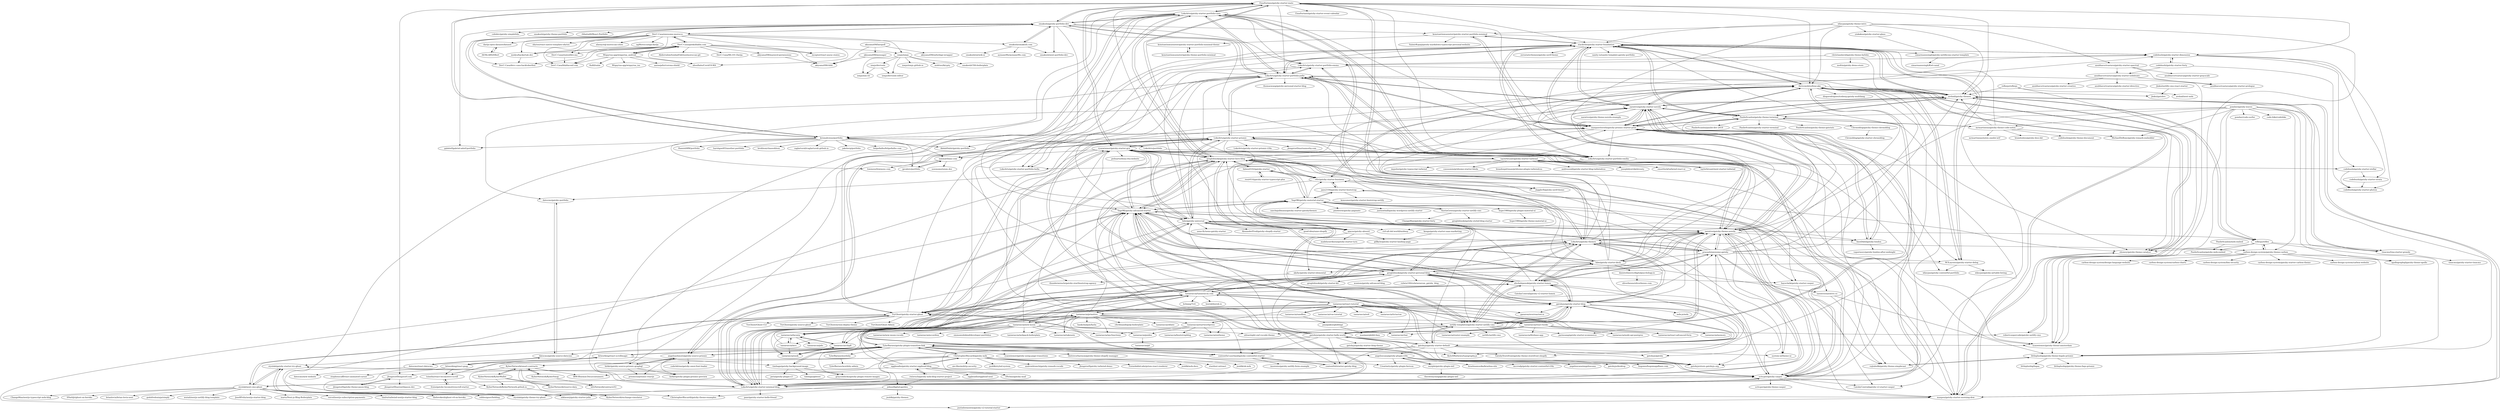 digraph G {
"EmaSuriano/gatsby-starter-mate" -> "LekoArts/gatsby-starter-portfolio-cara"
"EmaSuriano/gatsby-starter-mate" -> "smakosh/gatsby-portfolio-dev"
"EmaSuriano/gatsby-starter-mate" -> "kremalicious/portfolio"
"EmaSuriano/gatsby-starter-mate" -> "ryanwiemer/gatsby-starter-gcn"
"EmaSuriano/gatsby-starter-mate" -> "stackrole/gatsby-starter-foundation"
"EmaSuriano/gatsby-starter-mate" -> "codebushi/gatsby-starter-dimension"
"EmaSuriano/gatsby-starter-mate" -> "greglobinski/gatsby-starter-hero-blog"
"EmaSuriano/gatsby-starter-mate" -> "thriveweb/yellowcake"
"EmaSuriano/gatsby-starter-mate" -> "EmaSuriano/gatsby-starter-event-calendar"
"EmaSuriano/gatsby-starter-mate" -> "arshad/gatsby-themes"
"EmaSuriano/gatsby-starter-mate" -> "LekoArts/gatsby-themes"
"EmaSuriano/gatsby-starter-mate" -> "LekoArts/gatsby-starter-portfolio-jodie"
"EmaSuriano/gatsby-starter-mate" -> "LekoArts/gatsby-starter-portfolio-emilia"
"EmaSuriano/gatsby-starter-mate" -> "jlengstorf/lengstorf.com"
"EmaSuriano/gatsby-starter-mate" -> "ajayns/gatsby-absurd"
"jlengstorf/lengstorf.com" -> "jlengstorf/gatsby-theme-jason-blog"
"jlengstorf/lengstorf.com" -> "jlengstorf/learnwithjason.dev"
"maxpou/gatsby-starter-morning-dew" -> "thriveweb/yellowcake"
"maxpou/gatsby-starter-morning-dew" -> "ehowey/gatsby-theme-catalyst"
"maxpou/gatsby-starter-morning-dew" -> "arshad/gatsby-themes"
"maxpou/gatsby-starter-morning-dew" -> "justinformentin/gatsby-v2-tutorial-starter"
"prayash/awesome-gatsby" -> "arshad/gatsby-themes"
"prayash/awesome-gatsby" -> "narative/gatsby-theme-novela"
"prayash/awesome-gatsby" -> "thriveweb/yellowcake"
"prayash/awesome-gatsby" -> "Vagr9K/gatsby-advanced-starter"
"prayash/awesome-gatsby" -> "LekoArts/gatsby-themes"
"prayash/awesome-gatsby" -> "maxpou/gatsby-starter-morning-dew"
"prayash/awesome-gatsby" -> "vojtaholik/gatsby-theme-simplecast"
"prayash/awesome-gatsby" -> "alxshelepenok/gatsby-starter-lumen"
"prayash/awesome-gatsby" -> "stackrole/gatsby-starter-foundation"
"prayash/awesome-gatsby" -> "greglobinski/gatsby-starter-hero-blog"
"prayash/awesome-gatsby" -> "W3Layouts/gatsby-starter-delog"
"prayash/awesome-gatsby" -> "v4iv/gatsby-starter-business"
"prayash/awesome-gatsby" -> "gatsbyjs/store.gatsbyjs.org" ["e"=1]
"prayash/awesome-gatsby" -> "fabe/gatsby-starter-deck"
"prayash/awesome-gatsby" -> "narative/gatsby-starter-novela"
"anubhavsrivastava/gatsby-starter-spectral" -> "anubhavsrivastava/gatsby-starter-grayscale"
"anubhavsrivastava/gatsby-starter-spectral" -> "anubhavsrivastava/gatsby-starter-prologue"
"anubhavsrivastava/gatsby-starter-spectral" -> "anubhavsrivastava/gatsby-starter-solidstate"
"gatsbyjs/gatsby-starter-blog" -> "gaearon/overreacted.io" ["e"=1]
"gatsbyjs/gatsby-starter-blog" -> "gatsbyjs/gatsby-starter-default"
"gatsbyjs/gatsby-starter-blog" -> "alxshelepenok/gatsby-starter-lumen"
"gatsbyjs/gatsby-starter-blog" -> "netlify-templates/gatsby-starter-netlify-cms"
"gatsbyjs/gatsby-starter-blog" -> "Vagr9K/gatsby-advanced-starter"
"gatsbyjs/gatsby-starter-blog" -> "gatsbyjs/gatsby-starter-hello-world"
"gatsbyjs/gatsby-starter-blog" -> "LekoArts/gatsby-starter-minimal-blog"
"gatsbyjs/gatsby-starter-blog" -> "gatsbyjs/gatsby" ["e"=1]
"gatsbyjs/gatsby-starter-blog" -> "greglobinski/gatsby-starter-personal-blog"
"gatsbyjs/gatsby-starter-blog" -> "KyleAMathews/typography.js" ["e"=1]
"gatsbyjs/gatsby-starter-blog" -> "LekoArts/gatsby-themes"
"gatsbyjs/gatsby-starter-blog" -> "sdras/night-owl-vscode-theme" ["e"=1]
"gatsbyjs/gatsby-starter-blog" -> "mdx-js/mdx" ["e"=1]
"gatsbyjs/gatsby-starter-blog" -> "TryGhost/gatsby-starter-ghost"
"gatsbyjs/gatsby-starter-blog" -> "narative/gatsby-theme-novela"
"alxshelepenok/gatsby-starter-lumen" -> "LekoArts/gatsby-starter-minimal-blog"
"alxshelepenok/gatsby-starter-lumen" -> "greglobinski/gatsby-starter-personal-blog"
"alxshelepenok/gatsby-starter-lumen" -> "gatsbyjs/gatsby-starter-blog"
"alxshelepenok/gatsby-starter-lumen" -> "narative/gatsby-theme-novela"
"alxshelepenok/gatsby-starter-lumen" -> "netlify-templates/gatsby-starter-netlify-cms"
"alxshelepenok/gatsby-starter-lumen" -> "Vagr9K/gatsby-advanced-starter"
"alxshelepenok/gatsby-starter-lumen" -> "LekoArts/gatsby-themes"
"alxshelepenok/gatsby-starter-lumen" -> "TryGhost/gatsby-starter-ghost"
"alxshelepenok/gatsby-starter-lumen" -> "scttcper/gatsby-casper"
"alxshelepenok/gatsby-starter-lumen" -> "ryanwiemer/gatsby-starter-gcn"
"alxshelepenok/gatsby-starter-lumen" -> "GatsbyCentral/gatsby-v2-starter-lumen"
"alxshelepenok/gatsby-starter-lumen" -> "fabe/gatsby-starter-deck"
"alxshelepenok/gatsby-starter-lumen" -> "taniarascia/taniarascia.com"
"alxshelepenok/gatsby-starter-lumen" -> "greglobinski/gatsby-starter-hero-blog"
"alxshelepenok/gatsby-starter-lumen" -> "prayash/awesome-gatsby"
"ChristopherBiscardi/gatsby-mdx" -> "ChristopherBiscardi/gatsby-theme-examples"
"ChristopherBiscardi/gatsby-mdx" -> "jxnblk/ok-mdx" ["e"=1]
"ChristopherBiscardi/gatsby-mdx" -> "TylerBarnes/gatsby-plugin-transition-link"
"ChristopherBiscardi/gatsby-mdx" -> "johno/digital-garden"
"ChristopherBiscardi/gatsby-mdx" -> "IBM-Bluemix-Docs/containers"
"ChristopherBiscardi/gatsby-mdx" -> "gatsbyjs/store.gatsbyjs.org" ["e"=1]
"ChristopherBiscardi/gatsby-mdx" -> "aio-libs/aiohttp-security" ["e"=1]
"ChristopherBiscardi/gatsby-mdx" -> "jxnblk/styled-system" ["e"=1]
"ChristopherBiscardi/gatsby-mdx" -> "andrewbranch/gatsby-remark-vscode"
"ChristopherBiscardi/gatsby-mdx" -> "jlengstorf/gatsby-tailwind-demo"
"ChristopherBiscardi/gatsby-mdx" -> "FormidableLabs/prism-react-renderer" ["e"=1]
"ChristopherBiscardi/gatsby-mdx" -> "KyberNetwork/smart-contracts"
"ChristopherBiscardi/gatsby-mdx" -> "jxnblk/mdx-docs" ["e"=1]
"ChristopherBiscardi/gatsby-mdx" -> "eggheadio/gatsby-starter-egghead-blog"
"ChristopherBiscardi/gatsby-mdx" -> "stardust-ui/react" ["e"=1]
"AustinGreen/gatsby-starter-netlify-cms" -> "greglobinski/gatsby-styled-blog-starter"
"AustinGreen/gatsby-starter-netlify-cms" -> "Vagr9K/gatsby-material-starter"
"AustinGreen/gatsby-starter-netlify-cms" -> "ChangoMan/gatsby-starter-forty"
"TylerBarnes/gatsby-plugin-transition-link" -> "ryanwiemer/gatsby-using-page-transitions"
"TylerBarnes/gatsby-plugin-transition-link" -> "timhagn/gatsby-background-image"
"TylerBarnes/gatsby-plugin-transition-link" -> "bitworking/react-scrollmagic"
"TylerBarnes/gatsby-plugin-transition-link" -> "fabe/gatsby-universal"
"TylerBarnes/gatsby-plugin-transition-link" -> "angeloocana/gatsby-plugin-i18n"
"TylerBarnes/gatsby-plugin-transition-link" -> "angeloashmore/gatsby-source-prismic"
"TylerBarnes/gatsby-plugin-transition-link" -> "ChristopherBiscardi/gatsby-mdx"
"TylerBarnes/gatsby-plugin-transition-link" -> "contentful-userland/gatsby-contentful-starter"
"TylerBarnes/gatsby-plugin-transition-link" -> "datocms/gatsby-source-datocms"
"TylerBarnes/gatsby-plugin-transition-link" -> "TylerBarnes/wordsby"
"TylerBarnes/gatsby-plugin-transition-link" -> "Creatiwity/gatsby-plugin-favicon"
"TylerBarnes/gatsby-plugin-transition-link" -> "GatsbyStorefront/gatsby-theme-storefront-shopify" ["e"=1]
"TylerBarnes/gatsby-plugin-transition-link" -> "thetrevorharmon/gatsby-theme-shopify-manager" ["e"=1]
"TylerBarnes/gatsby-plugin-transition-link" -> "graysonhicks/gatsby-plugin-remote-images"
"TylerBarnes/gatsby-plugin-transition-link" -> "gatsbyjs/store.gatsbyjs.org" ["e"=1]
"taniarascia/guides" -> "taniarascia/git"
"PaulieScanlon/mdx-embed" -> "PaulieScanlon/gatsby-mdx-embed"
"kremalicious/portfolio" -> "gabdorf/gabriel-adorf-portfolio" ["e"=1]
"kremalicious/portfolio" -> "jakeherp/portfolio" ["e"=1]
"kremalicious/portfolio" -> "felipefialho/felipefialho.com" ["e"=1]
"kremalicious/portfolio" -> "smakosh/gatsby-portfolio-dev"
"kremalicious/portfolio" -> "margueriteroth/gatsby-prismic-starter-prist"
"kremalicious/portfolio" -> "jpvalery/portfolio"
"kremalicious/portfolio" -> "lowmess/lowmess.com" ["e"=1]
"kremalicious/portfolio" -> "HamishMW/portfolio" ["e"=1]
"kremalicious/portfolio" -> "LekoArts/portfolio"
"kremalicious/portfolio" -> "EmaSuriano/gatsby-starter-mate"
"kremalicious/portfolio" -> "harshgoel05/another-portfolio" ["e"=1]
"kremalicious/portfolio" -> "brohlson/chaseohlson"
"kremalicious/portfolio" -> "iammatthias/.com"
"kremalicious/portfolio" -> "AbdaliDahir/gatsby-portfolio"
"kremalicious/portfolio" -> "caglarturali/caglarturali.github.io" ["e"=1]
"LekoArts/gatsby-themes" -> "LekoArts/gatsby-starter-minimal-blog"
"LekoArts/gatsby-themes" -> "narative/gatsby-theme-novela"
"LekoArts/gatsby-themes" -> "LekoArts/gatsby-starter-portfolio-cara"
"LekoArts/gatsby-themes" -> "netlify-templates/gatsby-starter-netlify-cms"
"LekoArts/gatsby-themes" -> "alxshelepenok/gatsby-starter-lumen"
"LekoArts/gatsby-themes" -> "Vagr9K/gatsby-advanced-starter"
"LekoArts/gatsby-themes" -> "prayash/awesome-gatsby"
"LekoArts/gatsby-themes" -> "system-ui/theme-ui" ["e"=1]
"LekoArts/gatsby-themes" -> "gatsbyjs/gatsby-starter-blog"
"LekoArts/gatsby-themes" -> "narative/gatsby-starter-novela"
"LekoArts/gatsby-themes" -> "margueriteroth/gatsby-prismic-starter-prist"
"LekoArts/gatsby-themes" -> "carbon-design-system/gatsby-theme-carbon"
"LekoArts/gatsby-themes" -> "EmaSuriano/gatsby-starter-mate"
"LekoArts/gatsby-themes" -> "TryGhost/gatsby-starter-ghost"
"LekoArts/gatsby-themes" -> "gatsbyjs/store.gatsbyjs.org" ["e"=1]
"bitworking/react-gsap" -> "bitworking/react-scrollmagic"
"bitworking/react-gsap" -> "toinelin/react-locomotive-scroll"
"bitworking/react-gsap" -> "TylerBarnes/gatsby-plugin-transition-link"
"bitworking/react-gsap" -> "stephenscaff/react-animated-cursor" ["e"=1]
"bitworking/react-scrollmagic" -> "bitworking/react-gsap"
"bitworking/react-scrollmagic" -> "TylerBarnes/gatsby-plugin-transition-link"
"bitworking/react-scrollmagic" -> "toinelin/react-locomotive-scroll"
"bitworking/react-scrollmagic" -> "timhagn/gatsby-background-image"
"TylerBarnes/wordsby" -> "TylerBarnes/wordsby-admin"
"gatsbyjs/gatsby-starter-hello-world" -> "gatsbyjs/gatsby-starter-default"
"gatsbyjs/gatsby-starter-hello-world" -> "gatsbyjs/gatsby-starter-blog"
"gatsbyjs/gatsby-starter-hello-world" -> "netlify-templates/gatsby-starter-netlify-cms"
"gatsbyjs/gatsby-starter-hello-world" -> "TylerBarnes/gatsby-plugin-transition-link"
"gatsbyjs/gatsby-starter-hello-world" -> "prayash/awesome-gatsby"
"gatsbyjs/gatsby-starter-hello-world" -> "LekoArts/gatsby-themes"
"gatsbyjs/gatsby-starter-hello-world" -> "Vagr9K/gatsby-advanced-starter"
"gatsbyjs/gatsby-starter-hello-world" -> "KyleAMathews/typography.js" ["e"=1]
"gatsbyjs/gatsby-starter-hello-world" -> "fabe/gatsby-universal"
"gatsbyjs/gatsby-starter-hello-world" -> "ryanwiemer/gatsby-starter-gcn"
"gatsbyjs/gatsby-starter-hello-world" -> "gatsbyjs/store.gatsbyjs.org" ["e"=1]
"gatsbyjs/gatsby-starter-hello-world" -> "contentful/starter-gatsby-blog"
"gatsbyjs/gatsby-starter-hello-world" -> "contentful-userland/gatsby-contentful-starter"
"gatsbyjs/gatsby-starter-hello-world" -> "gatsbyjs/gatsby-starter-blog-theme"
"gatsbyjs/gatsby-starter-hello-world" -> "ryanwiemer/gatsby-theme-amsterdam"
"taniarascia/primitive" -> "taniarascia/new-moon"
"taniarascia/primitive" -> "taniarascia/laconia"
"taniarascia/primitive" -> "taniarascia/wp-functions" ["e"=1]
"taniarascia/primitive" -> "taniarascia/taniarascia.com"
"taniarascia/primitive" -> "taniarascia/chip8"
"taniarascia/primitive" -> "taniarascia/webpack-boilerplate" ["e"=1]
"taniarascia/primitive" -> "taniarascia/guides"
"taniarascia/primitive" -> "cferdinandi/gulp-boilerplate" ["e"=1]
"taniarascia/primitive" -> "taniarascia/react-hooks"
"taniarascia/primitive" -> "taniarascia/untheme"
"taniarascia/primitive" -> "taniarascia/oblate"
"taniarascia/primitive" -> "Vagr9K/gatsby-advanced-starter"
"taniarascia/primitive" -> "hankchizljaw/hylia" ["e"=1]
"taniarascia/primitive" -> "taniarascia/startwordpress"
"taniarascia/primitive" -> "taniarascia/takenote" ["e"=1]
"DevC-Casa/awesome-morocco" -> "DevC-Casa/geeksblabla.com"
"DevC-Casa/awesome-morocco" -> "DevC-Casa/stateofdev.ma"
"DevC-Casa/awesome-morocco" -> "Wiqaytna-app/wiqaytna_android"
"DevC-Casa/awesome-morocco" -> "izmjs/izmjs"
"DevC-Casa/awesome-morocco" -> "DevC-Casa/blablaconf.com"
"DevC-Casa/awesome-morocco" -> "incepter/react-async-states"
"DevC-Casa/awesome-morocco" -> "obytes/react-native-template-obytes" ["e"=1]
"DevC-Casa/awesome-morocco" -> "DevC-Casa/devc-casa-hacktoberfest"
"DevC-Casa/awesome-morocco" -> "medyo/hackertab.dev"
"DevC-Casa/awesome-morocco" -> "smakosh/smakosh.com"
"DevC-Casa/awesome-morocco" -> "alaouy/sql-moroccan-cities"
"DevC-Casa/awesome-morocco" -> "ngMorocco/ngx-darija"
"DevC-Casa/awesome-morocco" -> "darija-open-dataset/dataset"
"DevC-Casa/awesome-morocco" -> "aboullaite/Covid19-MA"
"DevC-Casa/awesome-morocco" -> "smakosh/gatsby-portfolio-dev"
"styxlab/next-cms-ghost" -> "styxlab/gatsby-starter-try-ghost"
"styxlab/next-cms-ghost" -> "TryGhost/gatsby-starter-ghost"
"styxlab/next-cms-ghost" -> "scttcper/gatsby-casper"
"styxlab/next-cms-ghost" -> "godofredoninja/simply" ["e"=1]
"styxlab/next-cms-ghost" -> "styxlab/gatsby-theme-try-ghost"
"styxlab/next-cms-ghost" -> "wutali/nextjs-netlify-blog-template" ["e"=1]
"styxlab/next-cms-ghost" -> "JoseRFelix/nextjs-starter-blog" ["e"=1]
"styxlab/next-cms-ghost" -> "ixartz/Next-js-Blog-Boilerplate" ["e"=1]
"styxlab/next-cms-ghost" -> "vercel/nextjs-subscription-payments" ["e"=1]
"styxlab/next-cms-ghost" -> "timlrx/tailwind-nextjs-starter-blog" ["e"=1]
"styxlab/next-cms-ghost" -> "thelovekesh/ghost-v4-on-heroku" ["e"=1]
"styxlab/next-cms-ghost" -> "eddiesigner/liebling" ["e"=1]
"styxlab/next-cms-ghost" -> "ChangoMan/nextjs-typescript-mdx-blog" ["e"=1]
"styxlab/next-cms-ghost" -> "SNathJr/ghost-on-heroku" ["e"=1]
"styxlab/next-cms-ghost" -> "brianlovin/brian-lovin-next" ["e"=1]
"fabe/gatsby-universal" -> "fabe/gatsby-starter-deck"
"fabe/gatsby-universal" -> "LekoArts/gatsby-starter-prismic"
"fabe/gatsby-universal" -> "ryanwiemer/gatsby-starter-gcn"
"fabe/gatsby-universal" -> "narative/gatsby-theme-novela"
"fabe/gatsby-universal" -> "TylerBarnes/gatsby-plugin-transition-link"
"fabe/gatsby-universal" -> "Vagr9K/gatsby-advanced-starter"
"fabe/gatsby-universal" -> "ueno-llc/ueno-gatsby-starter" ["e"=1]
"fabe/gatsby-universal" -> "angeloashmore/gatsby-source-prismic"
"fabe/gatsby-universal" -> "good-idea/sane-shopify" ["e"=1]
"fabe/gatsby-universal" -> "LekoArts/gatsby-starter-portfolio-emma"
"fabe/gatsby-universal" -> "ajayns/gatsby-absurd"
"fabe/gatsby-universal" -> "LekoArts/gatsby-starter-portfolio-jodie"
"fabe/gatsby-universal" -> "ImedAdel/gatsby-london"
"fabe/gatsby-universal" -> "ctrl-alt-del-world/midway" ["e"=1]
"fabe/gatsby-universal" -> "AlexanderProd/gatsby-shopify-starter" ["e"=1]
"gatsbyjs/gatsby-starter-default" -> "gatsbyjs/gatsby-starter-hello-world"
"gatsbyjs/gatsby-starter-default" -> "gatsbyjs/gatsby-starter-blog"
"gatsbyjs/gatsby-starter-default" -> "netlify-templates/gatsby-starter-netlify-cms"
"gatsbyjs/gatsby-starter-default" -> "Vagr9K/gatsby-advanced-starter"
"gatsbyjs/gatsby-starter-default" -> "gatsbyjs/store.gatsbyjs.org" ["e"=1]
"gatsbyjs/gatsby-starter-default" -> "KyleAMathews/typography.js" ["e"=1]
"gatsbyjs/gatsby-starter-default" -> "Vagr9K/gatsby-material-starter"
"gatsbyjs/gatsby-starter-default" -> "contentful/starter-gatsby-blog"
"gatsbyjs/gatsby-starter-default" -> "gatsbyjs/gatsby" ["e"=1]
"gatsbyjs/gatsby-starter-default" -> "prayash/awesome-gatsby"
"gatsbyjs/gatsby-starter-default" -> "alxshelepenok/gatsby-starter-lumen"
"gatsbyjs/gatsby-starter-default" -> "angeloocana/gatsby-plugin-i18n"
"gatsbyjs/gatsby-starter-default" -> "system-ui/theme-ui" ["e"=1]
"gatsbyjs/gatsby-starter-default" -> "DSchau/gatsby-mail" ["e"=1]
"gatsbyjs/gatsby-starter-default" -> "LekoArts/gatsby-starter-minimal-blog"
"christiandavid/gatsby-theme-byfolio" -> "arshad/gatsby-themes"
"christiandavid/gatsby-theme-byfolio" -> "LekoArts/gatsby-starter-portfolio-emma"
"christiandavid/gatsby-theme-byfolio" -> "moltin/gatsby-demo-store" ["e"=1]
"LekoArts/gatsby-starter-prismic" -> "angeloashmore/gatsby-source-prismic"
"LekoArts/gatsby-starter-prismic" -> "LekoArts/gatsby-starter-portfolio-jodie"
"LekoArts/gatsby-starter-prismic" -> "fabe/gatsby-universal"
"LekoArts/gatsby-starter-prismic" -> "good-idea/sane-shopify" ["e"=1]
"LekoArts/gatsby-starter-prismic" -> "ctrl-alt-del-world/midway" ["e"=1]
"LekoArts/gatsby-starter-prismic" -> "margueriteroth/gatsby-prismic-starter-prist"
"LekoArts/gatsby-starter-prismic" -> "LekoArts/gatsby-starter-prismic-i18n"
"LekoArts/gatsby-starter-prismic" -> "ryanwiemer/gatsby-starter-gcn"
"LekoArts/gatsby-starter-prismic" -> "LekoArts/gatsby-starter-portfolio-emilia"
"LekoArts/gatsby-starter-prismic" -> "birkir/gatsby-source-prismic-graphql"
"LekoArts/gatsby-starter-prismic" -> "narative/gatsby-theme-novela"
"LekoArts/gatsby-starter-prismic" -> "LekoArts/gatsby-starter-minimal-blog"
"LekoArts/gatsby-starter-prismic" -> "jlengstorf/marisamorby.com"
"LekoArts/gatsby-starter-prismic" -> "scttcper/gatsby-casper"
"LekoArts/gatsby-starter-prismic" -> "contentful-userland/gatsby-contentful-starter"
"reflexjs/reflexjs" -> "arshad/next-mdx"
"reflexjs/reflexjs" -> "arshad/gatsby-themes"
"reflexjs/reflexjs" -> "ehowey/gatsby-theme-catalyst"
"taniarascia/taniarascia.com" -> "Vagr9K/gatsby-advanced-starter"
"taniarascia/taniarascia.com" -> "taniarascia/new-moon"
"taniarascia/taniarascia.com" -> "taniarascia/takenote" ["e"=1]
"taniarascia/taniarascia.com" -> "narative/gatsby-theme-novela"
"taniarascia/taniarascia.com" -> "taniarascia/primitive"
"taniarascia/taniarascia.com" -> "alxshelepenok/gatsby-starter-lumen"
"taniarascia/taniarascia.com" -> "greglobinski/gatsby-starter-personal-blog"
"taniarascia/taniarascia.com" -> "taniarascia/react-tutorial"
"taniarascia/taniarascia.com" -> "bchiang7/v4" ["e"=1]
"taniarascia/taniarascia.com" -> "LekoArts/gatsby-themes"
"taniarascia/taniarascia.com" -> "gaearon/overreacted.io" ["e"=1]
"taniarascia/taniarascia.com" -> "gatsbyjs/gatsby-starter-blog"
"taniarascia/taniarascia.com" -> "taniarascia/laconia"
"taniarascia/taniarascia.com" -> "greglobinski/gatsby-starter-hero-blog"
"taniarascia/taniarascia.com" -> "leerob/leerob.io" ["e"=1]
"medyo/hackertab.dev" -> "DevC-Casa/geeksblabla.com"
"medyo/hackertab.dev" -> "DevC-Casa/devc-casa-hacktoberfest"
"TryGhost/gatsby-starter-ghost" -> "scttcper/gatsby-casper"
"TryGhost/gatsby-starter-ghost" -> "TryGhost/gatsby-source-ghost"
"TryGhost/gatsby-starter-ghost" -> "styxlab/gatsby-starter-try-ghost"
"TryGhost/gatsby-starter-ghost" -> "TryGhost/action-deploy-theme" ["e"=1]
"TryGhost/gatsby-starter-ghost" -> "styxlab/next-cms-ghost"
"TryGhost/gatsby-starter-ghost" -> "netlify-templates/gatsby-starter-netlify-cms"
"TryGhost/gatsby-starter-ghost" -> "alxshelepenok/gatsby-starter-lumen"
"TryGhost/gatsby-starter-ghost" -> "greglobinski/gatsby-starter-hero-blog"
"TryGhost/gatsby-starter-ghost" -> "narative/gatsby-starter-novela"
"TryGhost/gatsby-starter-ghost" -> "TryGhost/Ghost-Admin" ["e"=1]
"TryGhost/gatsby-starter-ghost" -> "stackrole/gatsby-starter-foundation"
"TryGhost/gatsby-starter-ghost" -> "LekoArts/gatsby-starter-minimal-blog"
"TryGhost/gatsby-starter-ghost" -> "TryGhost/Ghost-CLI" ["e"=1]
"TryGhost/gatsby-starter-ghost" -> "ryanwiemer/gatsby-starter-gcn"
"TryGhost/gatsby-starter-ghost" -> "LekoArts/gatsby-starter-portfolio-cara"
"toinelin/react-locomotive-scroll" -> "fcisio/gatsby-locomotivescroll-starter"
"KyberNetwork/KyberSwap" -> "KyberNetwork/smart-contracts"
"KyberNetwork/KyberSwap" -> "bZxNetwork/contractsV2" ["e"=1]
"KyberNetwork/smart-contracts" -> "KyberNetwork/KyberWallet"
"KyberNetwork/smart-contracts" -> "KyberNetwork/KyberSwap"
"KyberNetwork/smart-contracts" -> "IBM-Bluemix-Docs/containers"
"KyberNetwork/smart-contracts" -> "KyberNetwork/reserve-data"
"KyberNetwork/smart-contracts" -> "KyberNetwork/KyberNetwork.github.io"
"KyberNetwork/smart-contracts" -> "bZxNetwork/contractsV2" ["e"=1]
"netlify-templates/gatsby-starter-netlify-cms" -> "gatsbyjs/gatsby-starter-default"
"netlify-templates/gatsby-starter-netlify-cms" -> "thriveweb/yellowcake"
"netlify-templates/gatsby-starter-netlify-cms" -> "gatsbyjs/gatsby-starter-blog"
"netlify-templates/gatsby-starter-netlify-cms" -> "Vagr9K/gatsby-advanced-starter"
"netlify-templates/gatsby-starter-netlify-cms" -> "alxshelepenok/gatsby-starter-lumen"
"netlify-templates/gatsby-starter-netlify-cms" -> "robertcoopercode/gatsby-netlify-cms"
"netlify-templates/gatsby-starter-netlify-cms" -> "LekoArts/gatsby-themes"
"netlify-templates/gatsby-starter-netlify-cms" -> "gatsbyjs/store.gatsbyjs.org" ["e"=1]
"netlify-templates/gatsby-starter-netlify-cms" -> "netlify/netlify-cms" ["e"=1]
"netlify-templates/gatsby-starter-netlify-cms" -> "TryGhost/gatsby-starter-ghost"
"netlify-templates/gatsby-starter-netlify-cms" -> "narative/gatsby-theme-novela"
"netlify-templates/gatsby-starter-netlify-cms" -> "gatsbyjs/gatsby-starter-hello-world"
"netlify-templates/gatsby-starter-netlify-cms" -> "greglobinski/gatsby-starter-hero-blog"
"netlify-templates/gatsby-starter-netlify-cms" -> "TylerBarnes/gatsby-plugin-transition-link"
"netlify-templates/gatsby-starter-netlify-cms" -> "parmsang/gatsby-starter-ecommerce" ["e"=1]
"codebushi/gatsby-starter-dimension" -> "codebushi/gatsby-starter-forty"
"codebushi/gatsby-starter-dimension" -> "codebushi/gatsby-starter-strata"
"codebushi/gatsby-starter-dimension" -> "codebushi/gatsby-starter-stellar"
"codebushi/gatsby-starter-dimension" -> "codebushi/gatsby-starter-photon"
"codebushi/gatsby-starter-dimension" -> "stackrole/gatsby-starter-foundation"
"codebushi/gatsby-starter-dimension" -> "LekoArts/gatsby-starter-portfolio-emma"
"fabe/gatsby-starter-deck" -> "fabe/gatsby-universal"
"fabe/gatsby-starter-deck" -> "parmsang/gatsby-starter-ecommerce" ["e"=1]
"fabe/gatsby-starter-deck" -> "narative/gatsby-starter-novela"
"fabe/gatsby-starter-deck" -> "greglobinski/gatsby-starter-personal-blog"
"fabe/gatsby-starter-deck" -> "narative/narative.co"
"fabe/gatsby-starter-deck" -> "codebushi/gatsby-starter-dimension"
"fabe/gatsby-starter-deck" -> "alxshelepenok/gatsby-starter-lumen"
"fabe/gatsby-starter-deck" -> "thriveweb/yellowcake"
"fabe/gatsby-starter-deck" -> "LekoArts/gatsby-starter-prismic"
"fabe/gatsby-starter-deck" -> "LekoArts/gatsby-starter-portfolio-jodie"
"fabe/gatsby-starter-deck" -> "greglobinski/gatsby-starter-hero-blog"
"fabe/gatsby-starter-deck" -> "danistefanovic/digitalpsychology.io"
"fabe/gatsby-starter-deck" -> "jaxx2104/gatsby-starter-bootstrap"
"fabe/gatsby-starter-deck" -> "narative/gatsby-theme-novela"
"fabe/gatsby-starter-deck" -> "LekoArts/gatsby-starter-minimal-blog"
"scttcper/gatsby-casper" -> "styxlab/gatsby-starter-try-ghost"
"scttcper/gatsby-casper" -> "TryGhost/gatsby-starter-ghost"
"scttcper/gatsby-casper" -> "greglobinski/gatsby-starter-hero-blog"
"scttcper/gatsby-casper" -> "styxlab/gatsby-theme-try-ghost"
"scttcper/gatsby-casper" -> "maxpou/gatsby-starter-morning-dew"
"scttcper/gatsby-casper" -> "greglobinski/gatsby-starter-personal-blog"
"scttcper/gatsby-casper" -> "thriveweb/yellowcake"
"scttcper/gatsby-casper" -> "stackrole/gatsby-starter-foundation"
"scttcper/gatsby-casper" -> "narative/gatsby-theme-novela"
"scttcper/gatsby-casper" -> "scttcper/gatsby-theme-casper"
"scttcper/gatsby-casper" -> "margueriteroth/gatsby-prismic-starter-prist"
"scttcper/gatsby-casper" -> "styxlab/next-cms-ghost"
"scttcper/gatsby-casper" -> "LekoArts/gatsby-starter-prismic"
"scttcper/gatsby-casper" -> "GatsbyCentral/gatsby-v2-starter-casper"
"scttcper/gatsby-casper" -> "LekoArts/gatsby-starter-minimal-blog"
"eggheadio/gatsby-starter-egghead-blog" -> "rwieruch/gatsby-mdx-blog-starter-project"
"eggheadio/gatsby-starter-egghead-blog" -> "jlengstorf/lengstorf.com"
"eggheadio/gatsby-starter-egghead-blog" -> "ChristopherBiscardi/gatsby-mdx"
"eggheadio/gatsby-starter-egghead-blog" -> "scttcper/gatsby-casper"
"eggheadio/gatsby-starter-egghead-blog" -> "stackrole/gatsby-starter-foundation"
"eggheadio/gatsby-starter-egghead-blog" -> "eggheadio/egghead-next" ["e"=1]
"eggheadio/gatsby-starter-egghead-blog" -> "DSchau/gatsby-mail" ["e"=1]
"eggheadio/gatsby-starter-egghead-blog" -> "narative/gatsby-theme-novela"
"danistefanovic/digitalpsychology.io" -> "oliverbenns/oliverbenns.com"
"ryanwiemer/gatsby-starter-gcn" -> "contentful-userland/gatsby-contentful-starter"
"ryanwiemer/gatsby-starter-gcn" -> "iammatthias/.com"
"ryanwiemer/gatsby-starter-gcn" -> "fabe/gatsby-universal"
"ryanwiemer/gatsby-starter-gcn" -> "ryanwiemer/gatsby-theme-amsterdam"
"ryanwiemer/gatsby-starter-gcn" -> "greglobinski/gatsby-starter-hero-blog"
"ryanwiemer/gatsby-starter-gcn" -> "contentful/starter-gatsby-blog"
"ryanwiemer/gatsby-starter-gcn" -> "narative/gatsby-theme-novela"
"ryanwiemer/gatsby-starter-gcn" -> "LekoArts/gatsby-starter-prismic"
"ryanwiemer/gatsby-starter-gcn" -> "EmaSuriano/gatsby-starter-mate"
"ryanwiemer/gatsby-starter-gcn" -> "maxpou/gatsby-starter-morning-dew"
"ryanwiemer/gatsby-starter-gcn" -> "datocms/gatsby-portfolio"
"ryanwiemer/gatsby-starter-gcn" -> "Vagr9K/gatsby-advanced-starter"
"ryanwiemer/gatsby-starter-gcn" -> "taylorbryant/gatsby-starter-tailwind"
"ryanwiemer/gatsby-starter-gcn" -> "peduarte/dona-rita-website"
"ryanwiemer/gatsby-starter-gcn" -> "v4iv/gatsby-starter-business"
"smakosh/smakosh.com" -> "smakosh/gatsby-portfolio-dev"
"smakosh/smakosh.com" -> "smakosh/next-portfolio-dev"
"smakosh/smakosh.com" -> "aymaneMx/aymaneMx.com" ["e"=1]
"smakosh/smakosh.com" -> "smakosh/ontwik-ui"
"taniarascia/laconia" -> "taniarascia/primitive"
"taniarascia/laconia" -> "taniarascia/chip8"
"taniarascia/laconia" -> "taniarascia/snek"
"taniarascia/laconia" -> "taniarascia/mvc"
"taniarascia/laconia" -> "taniarascia/pdo"
"Vagr9K/gatsby-advanced-starter" -> "Vagr9K/gatsby-material-starter"
"Vagr9K/gatsby-advanced-starter" -> "taniarascia/taniarascia.com"
"Vagr9K/gatsby-advanced-starter" -> "netlify-templates/gatsby-starter-netlify-cms"
"Vagr9K/gatsby-advanced-starter" -> "gatsbyjs/gatsby-starter-blog"
"Vagr9K/gatsby-advanced-starter" -> "fabe/gatsby-universal"
"Vagr9K/gatsby-advanced-starter" -> "alxshelepenok/gatsby-starter-lumen"
"Vagr9K/gatsby-advanced-starter" -> "greglobinski/gatsby-starter-personal-blog"
"Vagr9K/gatsby-advanced-starter" -> "gatsbyjs/gatsby-starter-default"
"Vagr9K/gatsby-advanced-starter" -> "LekoArts/gatsby-themes"
"Vagr9K/gatsby-advanced-starter" -> "LekoArts/gatsby-starter-minimal-blog"
"Vagr9K/gatsby-advanced-starter" -> "narative/gatsby-theme-novela"
"Vagr9K/gatsby-advanced-starter" -> "ryanwiemer/gatsby-starter-gcn"
"Vagr9K/gatsby-advanced-starter" -> "greglobinski/gatsby-starter-hero-blog"
"Vagr9K/gatsby-advanced-starter" -> "thriveweb/yellowcake"
"Vagr9K/gatsby-advanced-starter" -> "prayash/awesome-gatsby"
"taniarascia/new-moon" -> "taniarascia/taniarascia.com"
"taniarascia/new-moon" -> "taniarascia/primitive"
"taniarascia/new-moon" -> "taniarascia/takenote" ["e"=1]
"taniarascia/new-moon" -> "taniarascia/laconia"
"taniarascia/new-moon" -> "Vagr9K/gatsby-advanced-starter"
"taniarascia/new-moon" -> "taniarascia/wp-functions" ["e"=1]
"taniarascia/new-moon" -> "taniarascia/snek"
"taniarascia/new-moon" -> "taniarascia/chip8"
"taniarascia/new-moon" -> "taniarascia/new-moon-vscode"
"taniarascia/new-moon" -> "taniarascia/accordion"
"taniarascia/new-moon" -> "taniarascia/webpack-boilerplate" ["e"=1]
"taniarascia/new-moon" -> "emmawedekind/developer-portfolios" ["e"=1]
"taniarascia/new-moon" -> "taniarascia/mvc"
"taniarascia/new-moon" -> "sdras/night-owl-vscode-theme" ["e"=1]
"taniarascia/new-moon" -> "taniarascia/chat"
"johno/digital-garden" -> "ChristopherBiscardi/gatsby-theme-examples"
"johno/digital-garden" -> "jxnblk/gatsby-themes"
"resir014/gatsby-starter-typescript-plus" -> "fabien0102/gatsby-starter"
"taylorbryant/gatsby-starter-tailwind" -> "emortlock/tailwind-react-ui"
"taylorbryant/gatsby-starter-tailwind" -> "taylorbryant/next-starter-tailwind"
"taylorbryant/gatsby-starter-tailwind" -> "impulse/gatsby-typescript-tailwind"
"taylorbryant/gatsby-starter-tailwind" -> "cossssmin/gridsome-starter-bleda" ["e"=1]
"taylorbryant/gatsby-starter-tailwind" -> "brandonpittman/gridsome-plugin-tailwindcss"
"taylorbryant/gatsby-starter-tailwind" -> "andrezzoid/gatsby-starter-blog-tailwindcss"
"taylorbryant/gatsby-starter-tailwind" -> "ryanwiemer/gatsby-starter-gcn"
"taylorbryant/gatsby-starter-tailwind" -> "vojtaholik/gatsby-theme-simplecast"
"taylorbryant/gatsby-starter-tailwind" -> "Vagr9K/gatsby-advanced-starter"
"taylorbryant/gatsby-starter-tailwind" -> "josephdyer/skeleventy" ["e"=1]
"taylorbryant/gatsby-starter-tailwind" -> "PaulieScanlon/gatsby-theme-terminal"
"Chronoblog/gatsby-theme-chronoblog" -> "Chronoblog/gatsby-starter-chronoblog"
"mrmartineau/gatsby-theme-code-notes" -> "stackrole/gatsby-starter-foundation"
"mrmartineau/gatsby-theme-code-notes" -> "mrmartineau/notes.zander.wtf"
"mrmartineau/gatsby-theme-code-notes" -> "PaulieScanlon/gatsby-theme-terminal"
"mrmartineau/gatsby-theme-code-notes" -> "brainhubeu/gatsby-docs-kit"
"mrmartineau/gatsby-theme-code-notes" -> "MichaelDeBoey/gatsby-remark-embedder"
"mrmartineau/gatsby-theme-code-notes" -> "codebushi/gatsby-theme-document" ["e"=1]
"mrmartineau/gatsby-theme-code-notes" -> "arshad/gatsby-themes"
"LekoArts/gatsby-starter-portfolio-cara" -> "LekoArts/gatsby-themes"
"LekoArts/gatsby-starter-portfolio-cara" -> "smakosh/gatsby-portfolio-dev"
"LekoArts/gatsby-starter-portfolio-cara" -> "EmaSuriano/gatsby-starter-mate"
"LekoArts/gatsby-starter-portfolio-cara" -> "LekoArts/gatsby-starter-portfolio-emilia"
"LekoArts/gatsby-starter-portfolio-cara" -> "LekoArts/gatsby-starter-portfolio-emma"
"LekoArts/gatsby-starter-portfolio-cara" -> "LekoArts/gatsby-starter-portfolio-jodie"
"LekoArts/gatsby-starter-portfolio-cara" -> "greglobinski/gatsby-starter-hero-blog"
"LekoArts/gatsby-starter-portfolio-cara" -> "kremalicious/portfolio"
"LekoArts/gatsby-starter-portfolio-cara" -> "margueriteroth/gatsby-prismic-starter-prist"
"LekoArts/gatsby-starter-portfolio-cara" -> "Vagr9K/gatsby-advanced-starter"
"LekoArts/gatsby-starter-portfolio-cara" -> "LekoArts/gatsby-starter-portfolio-bella"
"LekoArts/gatsby-starter-portfolio-cara" -> "narative/gatsby-theme-novela"
"LekoArts/gatsby-starter-portfolio-cara" -> "TryGhost/gatsby-starter-ghost"
"LekoArts/gatsby-starter-portfolio-cara" -> "netlify-templates/gatsby-starter-netlify-cms"
"LekoArts/gatsby-starter-portfolio-cara" -> "LekoArts/gatsby-starter-minimal-blog"
"datocms/react-datocms" -> "datocms/gatsby-source-datocms"
"datocms/react-datocms" -> "datocms/new-website"
"smakosh/gatsby-portfolio-dev" -> "smakosh/smakosh.com"
"smakosh/gatsby-portfolio-dev" -> "LekoArts/gatsby-starter-portfolio-cara"
"smakosh/gatsby-portfolio-dev" -> "kremalicious/portfolio"
"smakosh/gatsby-portfolio-dev" -> "EmaSuriano/gatsby-starter-mate"
"smakosh/gatsby-portfolio-dev" -> "LekoArts/gatsby-starter-portfolio-jodie"
"smakosh/gatsby-portfolio-dev" -> "cobidev/gatsby-simplefolio" ["e"=1]
"smakosh/gatsby-portfolio-dev" -> "fabe/gatsby-universal"
"smakosh/gatsby-portfolio-dev" -> "smakosh/gatsby-theme-portfolio"
"smakosh/gatsby-portfolio-dev" -> "konstantinmuenster/gatsby-starter-portfolio-minimal"
"smakosh/gatsby-portfolio-dev" -> "DevC-Casa/awesome-morocco"
"smakosh/gatsby-portfolio-dev" -> "LekoArts/gatsby-starter-portfolio-emma"
"smakosh/gatsby-portfolio-dev" -> "gabdorf/gabriel-adorf-portfolio" ["e"=1]
"smakosh/gatsby-portfolio-dev" -> "rbhatia46/React-Portfolio" ["e"=1]
"smakosh/gatsby-portfolio-dev" -> "LekoArts/gatsby-starter-portfolio-emilia"
"smakosh/gatsby-portfolio-dev" -> "smakosh/next-portfolio-dev"
"Jinksi/netlify-cms-react-starter" -> "Jinksi/gatsbro"
"narative/gatsby-theme-novela" -> "narative/gatsby-starter-novela"
"narative/gatsby-theme-novela" -> "LekoArts/gatsby-themes"
"narative/gatsby-theme-novela" -> "alxshelepenok/gatsby-starter-lumen"
"narative/gatsby-theme-novela" -> "fabe/gatsby-universal"
"narative/gatsby-theme-novela" -> "narative/narative.co"
"narative/gatsby-theme-novela" -> "margueriteroth/gatsby-prismic-starter-prist"
"narative/gatsby-theme-novela" -> "LekoArts/gatsby-starter-minimal-blog"
"narative/gatsby-theme-novela" -> "system-ui/theme-ui" ["e"=1]
"narative/gatsby-theme-novela" -> "prayash/awesome-gatsby"
"narative/gatsby-theme-novela" -> "arshad/gatsby-themes"
"narative/gatsby-theme-novela" -> "ryanwiemer/gatsby-starter-gcn"
"narative/gatsby-theme-novela" -> "ImedAdel/gatsby-london"
"narative/gatsby-theme-novela" -> "scttcper/gatsby-casper"
"narative/gatsby-theme-novela" -> "reflexjs/reflex"
"narative/gatsby-theme-novela" -> "netlify-templates/gatsby-starter-netlify-cms"
"taniarascia/startwordpress" -> "taniarascia/untheme"
"taniarascia/startwordpress" -> "taniarascia/bootstrapblog"
"taniarascia/startwordpress" -> "taniarascia/wp-functions" ["e"=1]
"taniarascia/startwordpress" -> "taniarascia/guides"
"greglobinski/gatsby-starter-hero-blog" -> "greglobinski/gatsby-starter-personal-blog"
"greglobinski/gatsby-starter-hero-blog" -> "scttcper/gatsby-casper"
"greglobinski/gatsby-starter-hero-blog" -> "ryanwiemer/gatsby-starter-gcn"
"greglobinski/gatsby-starter-hero-blog" -> "v4iv/gatsby-starter-business"
"greglobinski/gatsby-starter-hero-blog" -> "codebushi/gatsby-starter-stellar"
"greglobinski/gatsby-starter-hero-blog" -> "haysclark/gatsby-starter-casper"
"greglobinski/gatsby-starter-hero-blog" -> "fabien0102/gatsby-starter"
"greglobinski/gatsby-starter-hero-blog" -> "LekoArts/gatsby-starter-portfolio-cara"
"greglobinski/gatsby-starter-hero-blog" -> "TryGhost/gatsby-starter-ghost"
"greglobinski/gatsby-starter-hero-blog" -> "Vagr9K/gatsby-advanced-starter"
"greglobinski/gatsby-starter-hero-blog" -> "niklasmtj/gatsby-starter-julia"
"greglobinski/gatsby-starter-hero-blog" -> "codebushi/gatsby-starter-dimension"
"greglobinski/gatsby-starter-hero-blog" -> "EmaSuriano/gatsby-starter-mate"
"greglobinski/gatsby-starter-hero-blog" -> "netlify-templates/gatsby-starter-netlify-cms"
"greglobinski/gatsby-starter-hero-blog" -> "GatsbyCentral/gatsby-v2-starter-casper"
"taniarascia/chip8" -> "taniarascia/snek"
"taniarascia/chip8" -> "taniarascia/laconia"
"LekoArts/gatsby-starter-minimal-blog" -> "LekoArts/gatsby-themes"
"LekoArts/gatsby-starter-minimal-blog" -> "alxshelepenok/gatsby-starter-lumen"
"LekoArts/gatsby-starter-minimal-blog" -> "narative/gatsby-theme-novela"
"LekoArts/gatsby-starter-minimal-blog" -> "narative/gatsby-starter-novela"
"LekoArts/gatsby-starter-minimal-blog" -> "LekoArts/gatsby-starter-portfolio-jodie"
"LekoArts/gatsby-starter-minimal-blog" -> "Vagr9K/gatsby-advanced-starter"
"LekoArts/gatsby-starter-minimal-blog" -> "gatsbyjs/gatsby-starter-blog"
"LekoArts/gatsby-starter-minimal-blog" -> "margueriteroth/gatsby-prismic-starter-prist"
"LekoArts/gatsby-starter-minimal-blog" -> "maxpou/gatsby-starter-morning-dew"
"LekoArts/gatsby-starter-minimal-blog" -> "LekoArts/gatsby-starter-prismic"
"LekoArts/gatsby-starter-minimal-blog" -> "scttcper/gatsby-casper"
"LekoArts/gatsby-starter-minimal-blog" -> "niklasmtj/gatsby-starter-julia"
"LekoArts/gatsby-starter-minimal-blog" -> "greglobinski/gatsby-starter-personal-blog"
"LekoArts/gatsby-starter-minimal-blog" -> "panr/gatsby-starter-hello-friend"
"LekoArts/gatsby-starter-minimal-blog" -> "TryGhost/gatsby-starter-ghost"
"LekoArts/portfolio" -> "kremalicious/portfolio"
"LekoArts/portfolio" -> "LekoArts/gatsby-starter-portfolio-emilia"
"datocms/gatsby-portfolio" -> "datocms/gatsby-source-datocms"
"datocms/gatsby-source-datocms" -> "datocms/react-datocms"
"datocms/gatsby-source-datocms" -> "datocms/gatsby-portfolio"
"wiziple/gatsby-plugin-intl" -> "angeloocana/gatsby-plugin-i18n"
"wiziple/gatsby-plugin-intl" -> "theowenyoung/gatsby-plugin-intl"
"ajayns/gatsby-absurd" -> "gillkyle/gatsby-starter-landing-page"
"ajayns/gatsby-absurd" -> "madelyneriksen/gatsby-starter-tyra"
"ajayns/gatsby-absurd" -> "akzhy/gatsby-starter-elemental"
"keegn/gatsby-starter-saas-marketing" -> "gillkyle/gatsby-starter-landing-page"
"taniarascia/react-tutorial" -> "taniarascia/react-hooks"
"taniarascia/react-tutorial" -> "taniarascia/taniarascia.com"
"taniarascia/react-tutorial" -> "taniarascia/router-example"
"taniarascia/react-tutorial" -> "taniarascia/vue-tutorial"
"taniarascia/react-tutorial" -> "taniarascia/es6"
"taniarascia/react-tutorial" -> "taniarascia/node-api-postgres"
"taniarascia/react-tutorial" -> "taniarascia/chat"
"taniarascia/react-tutorial" -> "taniarascia/sandbox"
"taniarascia/react-tutorial" -> "taniarascia/snek"
"taniarascia/react-tutorial" -> "taniarascia/react-advanced-form"
"taniarascia/react-tutorial" -> "taniarascia/memory"
"taniarascia/react-tutorial" -> "taniarascia/chip8"
"taniarascia/react-tutorial" -> "taniarascia/tictactoe"
"taniarascia/react-tutorial" -> "taniarascia/primitive"
"taniarascia/react-tutorial" -> "taniarascia/startwordpress"
"taniarascia/sandbox" -> "janaipakos/ghibliapi"
"taniarascia/sandbox" -> "taniarascia/laconia"
"taniarascia/sandbox" -> "taniarascia/react-tutorial"
"tinacms/tina-starter-grande" -> "tinacms/gatsby-starter-tinacms"
"tinacms/tina-starter-grande" -> "arshad/gatsby-themes"
"PaulieScanlon/gatsby-theme-terminal" -> "arshad/gatsby-themes"
"PaulieScanlon/gatsby-theme-terminal" -> "ehowey/gatsby-theme-catalyst"
"PaulieScanlon/gatsby-theme-terminal" -> "stackrole/gatsby-starter-foundation"
"PaulieScanlon/gatsby-theme-terminal" -> "PaulieScanlon/paulie-dev-2019"
"PaulieScanlon/gatsby-theme-terminal" -> "margueriteroth/gatsby-prismic-starter-prist"
"PaulieScanlon/gatsby-theme-terminal" -> "narative/gatsby-starter-novela"
"PaulieScanlon/gatsby-theme-terminal" -> "PaulieScanlon/gatsby-starter-terminal"
"PaulieScanlon/gatsby-theme-terminal" -> "Chronoblog/gatsby-theme-chronoblog"
"PaulieScanlon/gatsby-theme-terminal" -> "mrmartineau/gatsby-theme-code-notes"
"PaulieScanlon/gatsby-theme-terminal" -> "PaulieScanlon/gatsby-theme-gatstats"
"taylorbryant/next-starter-tailwind" -> "taylorbryant/gatsby-starter-tailwind"
"greglobinski/gatsby-starter-personal-blog" -> "greglobinski/gatsby-starter-hero-blog"
"greglobinski/gatsby-starter-personal-blog" -> "alxshelepenok/gatsby-starter-lumen"
"greglobinski/gatsby-starter-personal-blog" -> "scttcper/gatsby-casper"
"greglobinski/gatsby-starter-personal-blog" -> "Vagr9K/gatsby-advanced-starter"
"greglobinski/gatsby-starter-personal-blog" -> "haysclark/gatsby-starter-casper"
"greglobinski/gatsby-starter-personal-blog" -> "Vagr9K/gatsby-material-starter"
"greglobinski/gatsby-starter-personal-blog" -> "wonism/gatsby-advanced-blog"
"greglobinski/gatsby-starter-personal-blog" -> "LekoArts/gatsby-starter-minimal-blog"
"greglobinski/gatsby-starter-personal-blog" -> "gatsbyjs/gatsby-starter-blog"
"greglobinski/gatsby-starter-personal-blog" -> "rolwin100/rolwinreevan_gatsby_blog"
"greglobinski/gatsby-starter-personal-blog" -> "fabe/gatsby-starter-deck"
"greglobinski/gatsby-starter-personal-blog" -> "greglobinski/gatsby-starter-kit"
"greglobinski/gatsby-starter-personal-blog" -> "narative/gatsby-theme-novela"
"greglobinski/gatsby-starter-personal-blog" -> "netlify-templates/gatsby-starter-netlify-cms"
"greglobinski/gatsby-starter-personal-blog" -> "taniarascia/taniarascia.com"
"contentful-userland/gatsby-contentful-starter" -> "ryanwiemer/gatsby-starter-gcn"
"contentful-userland/gatsby-contentful-starter" -> "contentful/starter-gatsby-blog"
"contentful-userland/gatsby-contentful-starter" -> "imorente/gatsby-netlify-form-example"
"Vagr9K/gatsby-material-starter" -> "Vagr9K/gatsby-advanced-starter"
"Vagr9K/gatsby-material-starter" -> "jaxx2104/gatsby-starter-bootstrap"
"Vagr9K/gatsby-material-starter" -> "haysclark/gatsby-starter-casper"
"Vagr9K/gatsby-material-starter" -> "fabien0102/gatsby-starter"
"Vagr9K/gatsby-material-starter" -> "AustinGreen/gatsby-starter-netlify-cms"
"Vagr9K/gatsby-material-starter" -> "v4iv/gatsby-starter-business"
"Vagr9K/gatsby-material-starter" -> "hupe1980/gatsby-plugin-material-ui"
"Vagr9K/gatsby-material-starter" -> "greglobinski/gatsby-starter-personal-blog"
"Vagr9K/gatsby-material-starter" -> "justinformentin/gatsby-v2-tutorial-starter"
"Vagr9K/gatsby-material-starter" -> "saschajullmann/gatsby-starter-gatsbythemes"
"Vagr9K/gatsby-material-starter" -> "greglobinski/gatsby-starter-hero-blog"
"Vagr9K/gatsby-material-starter" -> "scttcper/gatsby-casper"
"Vagr9K/gatsby-material-starter" -> "pixelstew/gatsby-paginate"
"Vagr9K/gatsby-material-starter" -> "maxpou/gatsby-starter-morning-dew"
"Vagr9K/gatsby-material-starter" -> "justinwhall/gatsby-wordpress-netlify-starter" ["e"=1]
"carbon-design-system/gatsby-theme-carbon" -> "carbon-design-system/gatsby-starter-carbon-theme"
"carbon-design-system/gatsby-theme-carbon" -> "carbon-design-system/carbon-website" ["e"=1]
"carbon-design-system/gatsby-theme-carbon" -> "carbon-design-system/design-language-website"
"carbon-design-system/gatsby-theme-carbon" -> "carbon-design-system/carbon-charts" ["e"=1]
"carbon-design-system/gatsby-theme-carbon" -> "littleplusbig/gatsby-theme-legals-prismic"
"carbon-design-system/gatsby-theme-carbon" -> "carbon-design-system/ibm-security" ["e"=1]
"carbon-design-system/gatsby-theme-carbon" -> "reflexjs/reflex"
"carbon-design-system/gatsby-theme-carbon" -> "apollographql/gatsby-theme-apollo" ["e"=1]
"carbon-design-system/gatsby-theme-carbon" -> "ryanwiemer/gatsby-theme-amsterdam"
"LekoArts/gatsby-starter-portfolio-emilia" -> "LekoArts/gatsby-starter-portfolio-emma"
"LekoArts/gatsby-starter-portfolio-emilia" -> "LekoArts/gatsby-starter-portfolio-jodie"
"LekoArts/gatsby-starter-portfolio-emilia" -> "LekoArts/gatsby-starter-portfolio-bella"
"LekoArts/gatsby-starter-portfolio-emilia" -> "ryanwiemer/gatsby-theme-amsterdam"
"LekoArts/gatsby-starter-portfolio-emilia" -> "stackrole/gatsby-starter-foundation"
"LekoArts/gatsby-starter-portfolio-emilia" -> "LekoArts/gatsby-starter-portfolio-cara"
"konstantinmuenster/gatsby-theme-portfolio-minimal" -> "konstantinmuenster/gatsby-starter-portfolio-minimal-theme"
"margueriteroth/gatsby-prismic-starter-prist" -> "narative/gatsby-starter-novela"
"margueriteroth/gatsby-prismic-starter-prist" -> "LekoArts/gatsby-starter-portfolio-jodie"
"margueriteroth/gatsby-prismic-starter-prist" -> "stackrole/gatsby-starter-foundation"
"margueriteroth/gatsby-prismic-starter-prist" -> "arshad/gatsby-themes"
"margueriteroth/gatsby-prismic-starter-prist" -> "ImedAdel/gatsby-london"
"margueriteroth/gatsby-prismic-starter-prist" -> "wkocjan/gatsby-contentful-portfolio"
"margueriteroth/gatsby-prismic-starter-prist" -> "thriveweb/yellowcake"
"margueriteroth/gatsby-prismic-starter-prist" -> "kremalicious/portfolio"
"margueriteroth/gatsby-prismic-starter-prist" -> "PaulieScanlon/gatsby-theme-terminal"
"margueriteroth/gatsby-prismic-starter-prist" -> "narative/gatsby-theme-novela"
"margueriteroth/gatsby-prismic-starter-prist" -> "W3Layouts/gatsby-starter-delog"
"margueriteroth/gatsby-prismic-starter-prist" -> "konstantinmuenster/gatsby-starter-portfolio-minimal"
"margueriteroth/gatsby-prismic-starter-prist" -> "LekoArts/gatsby-starter-portfolio-emilia"
"margueriteroth/gatsby-prismic-starter-prist" -> "LekoArts/gatsby-starter-prismic"
"margueriteroth/gatsby-prismic-starter-prist" -> "ajayns/gatsby-absurd"
"taniarascia/react-hooks" -> "taniarascia/node-api-postgres"
"taniarascia/react-hooks" -> "taniarascia/router-example"
"taniarascia/react-hooks" -> "taniarascia/react-tutorial"
"taniarascia/react-hooks" -> "taniarascia/react-advanced-form"
"taniarascia/react-hooks" -> "taniarascia/chat"
"taniarascia/react-hooks" -> "taniarascia/memory"
"taniarascia/react-hooks" -> "taniarascia/firebase-app"
"arshad/gatsby-themes" -> "ehowey/gatsby-theme-catalyst"
"arshad/gatsby-themes" -> "reflexjs/reflex"
"arshad/gatsby-themes" -> "PaulieScanlon/gatsby-theme-terminal"
"arshad/gatsby-themes" -> "styxlab/gatsby-theme-try-ghost"
"arshad/gatsby-themes" -> "narative/gatsby-starter-novela"
"arshad/gatsby-themes" -> "thriveweb/yellowcake"
"arshad/gatsby-themes" -> "maxpou/gatsby-starter-morning-dew"
"arshad/gatsby-themes" -> "tinacms/tina-starter-grande"
"arshad/gatsby-themes" -> "margueriteroth/gatsby-prismic-starter-prist"
"arshad/gatsby-themes" -> "stackrole/gatsby-starter-foundation"
"ehowey/gatsby-theme-catalyst" -> "arshad/gatsby-themes"
"ehowey/gatsby-theme-catalyst" -> "maxpou/gatsby-starter-morning-dew"
"stackrole/gatsby-starter-foundation" -> "W3Layouts/gatsby-starter-delog"
"stackrole/gatsby-starter-foundation" -> "thriveweb/yellowcake"
"stackrole/gatsby-starter-foundation" -> "narative/gatsby-starter-novela"
"stackrole/gatsby-starter-foundation" -> "LekoArts/gatsby-starter-portfolio-jodie"
"stackrole/gatsby-starter-foundation" -> "margueriteroth/gatsby-prismic-starter-prist"
"stackrole/gatsby-starter-foundation" -> "arshad/gatsby-themes"
"stackrole/gatsby-starter-foundation" -> "sanity-io/sanity-template-gatsby-portfolio" ["e"=1]
"stackrole/gatsby-starter-foundation" -> "codebushi/gatsby-starter-dimension"
"stackrole/gatsby-starter-foundation" -> "PaulieScanlon/gatsby-theme-terminal"
"stackrole/gatsby-starter-foundation" -> "AbdaliDahir/gatsby-portfolio"
"stackrole/gatsby-starter-foundation" -> "zerostaticthemes/gatsby-serif-theme"
"stackrole/gatsby-starter-foundation" -> "thundermiracle/gatsby-startbootstrap-agency"
"stackrole/gatsby-starter-foundation" -> "simarmannsingh/gatsby-netlifycms-starter-template"
"stackrole/gatsby-starter-foundation" -> "konstantinmuenster/gatsby-starter-portfolio-minimal"
"stackrole/gatsby-starter-foundation" -> "LekoArts/gatsby-starter-portfolio-emilia"
"hupe1980/gatsby-plugin-material-ui" -> "hupe1980/gatsby-theme-material-ui"
"reflexjs/reflex" -> "arshad/gatsby-themes"
"reflexjs/reflex" -> "PaulieScanlon/gatsby-mdx-embed"
"reflexjs/reflex" -> "carbon-design-system/gatsby-theme-carbon"
"reflexjs/reflex" -> "tinacms/tina-starter-grande"
"reflexjs/reflex" -> "littleplusbig/gatsby-theme-legals-prismic"
"reflexjs/reflex" -> "ehowey/gatsby-theme-catalyst"
"DevC-Casa/geeksblabla.com" -> "DevC-Casa/awesome-morocco"
"DevC-Casa/geeksblabla.com" -> "DevC-Casa/blablaconf.com"
"DevC-Casa/geeksblabla.com" -> "Wiqaytna-app/wiqaytna_android"
"DevC-Casa/geeksblabla.com" -> "izmjs/izmjs"
"DevC-Casa/geeksblabla.com" -> "DevC-Casa/devc-casa-hacktoberfest"
"DevC-Casa/geeksblabla.com" -> "DevC-Casa/stateofdev.ma"
"DevC-Casa/geeksblabla.com" -> "aboullaite/Covid19-MA"
"DevC-Casa/geeksblabla.com" -> "incepter/react-async-states"
"DevC-Casa/geeksblabla.com" -> "AbderrahimSoubaiElidrissi/moroccan-git"
"DevC-Casa/geeksblabla.com" -> "DevC-Casa/ML101-Darija"
"DevC-Casa/geeksblabla.com" -> "akiyamaSM/maravel-permissions"
"DevC-Casa/geeksblabla.com" -> "medyo/hackertab.dev"
"DevC-Casa/geeksblabla.com" -> "akiyamaSM/chibi"
"fabien0102/gatsby-starter" -> "resir014/gatsby-starter-typescript-plus"
"fabien0102/gatsby-starter" -> "Vagr9K/gatsby-material-starter"
"fabien0102/gatsby-starter" -> "greglobinski/gatsby-starter-hero-blog"
"fabien0102/gatsby-starter" -> "v4iv/gatsby-starter-business"
"LekoArts/gatsby-starter-portfolio-emma" -> "LekoArts/gatsby-starter-portfolio-emilia"
"LekoArts/gatsby-starter-portfolio-emma" -> "LekoArts/gatsby-starter-portfolio-jodie"
"LekoArts/gatsby-starter-portfolio-emma" -> "LekoArts/gatsby-starter-portfolio-bella"
"LekoArts/gatsby-starter-portfolio-emma" -> "ryanwiemer/gatsby-theme-amsterdam"
"birkir/gatsby-source-prismic-graphql" -> "angeloashmore/gatsby-source-prismic"
"birkir/gatsby-source-prismic-graphql" -> "birkir/gatsby-plugin-prismic-preview"
"birkir/gatsby-source-prismic-graphql" -> "prismicio/prismic-reactjs" ["e"=1]
"akiyamaSM/maravel-permissions" -> "akiyamaSM/chibi"
"contentful/starter-gatsby-blog" -> "contentful-userland/gatsby-contentful-starter"
"haysclark/gatsby-starter-casper" -> "GatsbyCentral/gatsby-v2-starter-casper"
"wkocjan/gatsby-theme-intro" -> "margueriteroth/gatsby-prismic-starter-prist"
"wkocjan/gatsby-theme-intro" -> "stackrole/gatsby-starter-foundation"
"wkocjan/gatsby-theme-intro" -> "yinkakun/gatsby-starter-glass"
"wkocjan/gatsby-theme-intro" -> "arshad/gatsby-themes"
"wkocjan/gatsby-theme-intro" -> "ryanwiemer/gatsby-theme-amsterdam"
"wkocjan/gatsby-theme-intro" -> "anubhavsrivastava/gatsby-starter-spectral"
"wkocjan/gatsby-theme-intro" -> "thriveweb/yellowcake"
"wkocjan/gatsby-theme-intro" -> "konstantinmuenster/gatsby-starter-portfolio-minimal"
"angeloocana/gatsby-plugin-i18n" -> "wiziple/gatsby-plugin-intl"
"angeloocana/gatsby-plugin-i18n" -> "mccrodp/gatsby-starter-contentful-i18n"
"angeloocana/gatsby-plugin-i18n" -> "angeloocana/angeloocana"
"angeloocana/gatsby-plugin-i18n" -> "Creatiwity/gatsby-plugin-favicon"
"angeloocana/gatsby-plugin-i18n" -> "TylerBarnes/gatsby-plugin-transition-link"
"angeloocana/gatsby-plugin-i18n" -> "gatsbyjs/desktop"
"angeloocana/gatsby-plugin-i18n" -> "hugomn/hugomagalhaes.com"
"angeloocana/gatsby-plugin-i18n" -> "krashnamusika/krashna-site"
"izmjs/izmjs" -> "izmjs/devtools"
"izmjs/izmjs" -> "izmjs/izm-cli"
"izmjs/izmjs" -> "izmjs/izmjs.github.io"
"izmjs/izmjs" -> "midrissi/krypty"
"izmjs/izmjs" -> "smakosh/CRA-boilerplate"
"izmjs/izmjs" -> "izmjs/devtools-editor"
"Wiqaytna-app/wiqaytna_android" -> "Wiqaytna-app/wiqaytna_ios"
"Wiqaytna-app/wiqaytna_android" -> "DevC-Casa/geeksblabla.com"
"Wiqaytna-app/wiqaytna_android" -> "aminejafur/corona-shield"
"Wiqaytna-app/wiqaytna_android" -> "aboullaite/Covid19-MA"
"Wiqaytna-app/wiqaytna_android" -> "DevC-Casa/blablaconf.com"
"Wiqaytna-app/wiqaytna_android" -> "Kafiil/salat"
"taniarascia/mvc" -> "taniarascia/laconia"
"taniarascia/mvc" -> "taniarascia/snek"
"taniarascia/mvc" -> "taniarascia/taniarascia.com"
"akiyamaSM/larapoll" -> "akiyamaSM/chibi"
"akiyamaSM/larapoll" -> "akiyamaSM/messager"
"akiyamaSM/larapoll" -> "akiyamaSM/oxfordapi-wrapper"
"styxlab/gatsby-starter-try-ghost" -> "styxlab/gatsby-theme-try-ghost"
"styxlab/gatsby-starter-try-ghost" -> "scttcper/gatsby-casper"
"styxlab/gatsby-starter-try-ghost" -> "styxlab/next-cms-ghost"
"taniarascia/snek" -> "taniarascia/chip8"
"narative/narative.co" -> "vojtaholik/gatsby-theme-simplecast"
"narative/narative.co" -> "littleplusbig/gatsby-theme-legals-prismic"
"janaipakos/ghibliapi" -> "mazipan/ghibli-fans"
"jpvalery/portfolio" -> "iammatthias/.com"
"DevC-Casa/stateofdev.ma" -> "DevC-Casa/blablaconf.com"
"v4iv/gatsby-starter-business" -> "jaxx2104/gatsby-starter-bootstrap"
"v4iv/gatsby-starter-business" -> "maxpou/gatsby-starter-morning-dew"
"v4iv/gatsby-starter-business" -> "JugglerX/gatsby-serif-theme"
"v4iv/gatsby-starter-business" -> "ajayns/gatsby-absurd"
"v4iv/gatsby-starter-business" -> "greglobinski/gatsby-starter-hero-blog"
"v4iv/gatsby-starter-business" -> "thriveweb/yellowcake"
"AIOXLABS/DBert" -> "darija-open-dataset/dataset"
"darija-open-dataset/dataset" -> "AIOXLABS/DBert"
"ImedAdel/gatsby-london" -> "narative/gatsby-starter-novela"
"ImedAdel/gatsby-london" -> "vaporwavy/gatsby-london-after-midnight"
"ImedAdel/gatsby-london" -> "margueriteroth/gatsby-prismic-starter-prist"
"jaxx2104/gatsby-starter-bootstrap" -> "v4iv/gatsby-starter-business"
"jaxx2104/gatsby-starter-bootstrap" -> "konsumer/gatsby-starter-bootstrap-netlify"
"jaxx2104/gatsby-starter-bootstrap" -> "Vagr9K/gatsby-material-starter"
"jaxx2104/gatsby-starter-bootstrap" -> "ehowey/gatsby-theme-catalyst"
"W3Layouts/gatsby-starter-delog" -> "stackrole/gatsby-starter-foundation"
"W3Layouts/gatsby-starter-delog" -> "thriveweb/yellowcake"
"W3Layouts/gatsby-starter-delog" -> "akzhy/gatsby-starter-elemental"
"W3Layouts/gatsby-starter-delog" -> "wkocjan/gatsby-airtable-listing"
"W3Layouts/gatsby-starter-delog" -> "wkocjan/gatsby-contentful-portfolio"
"ryanwiemer/gatsby-theme-amsterdam" -> "littleplusbig/gatsby-theme-legals-prismic"
"timhagn/gatsby-background-image" -> "graysonhicks/gatsby-plugin-remote-images"
"timhagn/gatsby-background-image" -> "TylerBarnes/gatsby-plugin-transition-link"
"timhagn/gatsby-background-image" -> "timhagn/gbitest"
"timhagn/gatsby-background-image" -> "jariz/gatsby-plugin-s3"
"akiyamaSM/messager" -> "akiyamaSM/chibi"
"vojtaholik/gatsby-theme-simplecast" -> "littleplusbig/gatsby-theme-legals-prismic"
"pomber/gatsby-waves" -> "pomber/code-surfer" ["e"=1]
"pomber/gatsby-waves" -> "carbon-design-system/gatsby-theme-carbon"
"pomber/gatsby-waves" -> "littleplusbig/gatsby-theme-legals-prismic"
"pomber/gatsby-waves" -> "narative/gatsby-theme-novela"
"pomber/gatsby-waves" -> "reflexjs/reflex"
"pomber/gatsby-waves" -> "mrmartineau/gatsby-theme-code-notes"
"pomber/gatsby-waves" -> "code-hike/codehike" ["e"=1]
"pomber/gatsby-waves" -> "tinacms/tina-starter-grande"
"pomber/gatsby-waves" -> "MichaelDeBoey/gatsby-remark-embedder"
"pomber/gatsby-waves" -> "ryanwiemer/gatsby-theme-amsterdam"
"pomber/gatsby-waves" -> "apollographql/gatsby-theme-apollo" ["e"=1]
"pomber/gatsby-waves" -> "PaulieScanlon/gatsby-theme-terminal"
"konstantinmuenster/gatsby-starter-portfolio-minimal" -> "konstantinmuenster/gatsby-starter-portfolio-minimal-theme"
"konstantinmuenster/gatsby-starter-portfolio-minimal" -> "stackrole/gatsby-starter-foundation"
"konstantinmuenster/gatsby-starter-portfolio-minimal" -> "SaimirKapaj/gatsby-markdown-typescript-personal-website"
"konstantinmuenster/gatsby-starter-portfolio-minimal" -> "arshad/gatsby-themes"
"konstantinmuenster/gatsby-starter-portfolio-minimal" -> "margueriteroth/gatsby-prismic-starter-prist"
"robertcoopercode/gatsby-netlify-cms" -> "thriveweb/yellowcake"
"rwieruch/gatsby-mdx-blog-starter-project" -> "eggheadio/gatsby-starter-egghead-blog"
"rwieruch/gatsby-mdx-blog-starter-project" -> "johno/digital-garden"
"thriveweb/yellowcake" -> "maxpou/gatsby-starter-morning-dew"
"thriveweb/yellowcake" -> "stackrole/gatsby-starter-foundation"
"thriveweb/yellowcake" -> "robertcoopercode/gatsby-netlify-cms"
"thriveweb/yellowcake" -> "narative/gatsby-starter-novela"
"thriveweb/yellowcake" -> "arshad/gatsby-themes"
"thriveweb/yellowcake" -> "W3Layouts/gatsby-starter-delog"
"thriveweb/yellowcake" -> "netlify-templates/gatsby-starter-netlify-cms"
"thriveweb/yellowcake" -> "LekoArts/gatsby-starter-portfolio-jodie"
"thriveweb/yellowcake" -> "ehowey/gatsby-theme-catalyst"
"thriveweb/yellowcake" -> "margueriteroth/gatsby-prismic-starter-prist"
"thriveweb/yellowcake" -> "Jinksi/gatsbro"
"thriveweb/yellowcake" -> "v4iv/gatsby-starter-business"
"thriveweb/yellowcake" -> "diogorodrigues/iceberg-gatsby-multilang"
"thriveweb/yellowcake" -> "GatsbyStorefront/gatsby-theme-storefront-shopify" ["e"=1]
"thriveweb/yellowcake" -> "JugglerX/gatsby-serif-theme"
"konstantinmuenster/gatsby-starter-portfolio-minimal-theme" -> "konstantinmuenster/gatsby-theme-portfolio-minimal"
"angeloashmore/gatsby-source-prismic" -> "birkir/gatsby-source-prismic-graphql"
"angeloashmore/gatsby-source-prismic" -> "LekoArts/gatsby-starter-prismic"
"angeloashmore/gatsby-source-prismic" -> "birkir/gatsby-plugin-prismic-preview"
"angeloashmore/gatsby-source-prismic" -> "prismicio/prismic-reactjs" ["e"=1]
"angeloashmore/gatsby-source-prismic" -> "TylerBarnes/gatsby-plugin-transition-link"
"angeloashmore/gatsby-source-prismic" -> "codeAdrian/gatsby-omni-font-loader"
"fcisio/gatsby-locomotivescroll-starter" -> "toinelin/react-locomotive-scroll"
"narative/gatsby-starter-novela" -> "narative/gatsby-theme-novela"
"narative/gatsby-starter-novela" -> "stackrole/gatsby-starter-foundation"
"narative/gatsby-starter-novela" -> "margueriteroth/gatsby-prismic-starter-prist"
"narative/gatsby-starter-novela" -> "ImedAdel/gatsby-london"
"narative/gatsby-starter-novela" -> "narative/gatsby-theme-novela-example"
"narative/gatsby-starter-novela" -> "thriveweb/yellowcake"
"narative/gatsby-starter-novela" -> "arshad/gatsby-themes"
"narative/gatsby-starter-novela" -> "LekoArts/gatsby-starter-portfolio-jodie"
"narative/gatsby-starter-novela" -> "maxpou/gatsby-starter-morning-dew"
"narative/gatsby-starter-novela" -> "PaulieScanlon/gatsby-theme-terminal"
"narative/gatsby-starter-novela" -> "LekoArts/gatsby-starter-minimal-blog"
"KyberNetwork/KyberWallet" -> "KyberNetwork/KyberNetwork.github.io"
"KyberNetwork/KyberWallet" -> "KyberNetwork/reserve-data"
"KyberNetwork/KyberWallet" -> "KyberNetwork/exchange-simulator"
"KyberNetwork/KyberWallet" -> "KyberNetwork/smart-contracts"
"codebushi/gatsby-starter-strata" -> "codebushi/gatsby-starter-photon"
"codebushi/gatsby-starter-stellar" -> "codebushi/gatsby-starter-photon"
"codebushi/gatsby-starter-stellar" -> "codebushi/gatsby-starter-strata"
"akzhy/gatsby-starter-elemental" -> "thundermiracle/gatsby-startbootstrap-agency"
"littleplusbig/gatsby-theme-legals-prismic" -> "littleplusbig/logan"
"littleplusbig/gatsby-theme-legals-prismic" -> "vojtaholik/gatsby-theme-simplecast"
"littleplusbig/gatsby-theme-legals-prismic" -> "littleplusbig/gatsby-theme-faqs-prismic"
"iammatthias/.com" -> "jpvalery/portfolio"
"iammatthias/.com" -> "sozonome/sznm.dev" ["e"=1]
"iammatthias/.com" -> "lowmess/lowmess.com" ["e"=1]
"LekoArts/gatsby-starter-portfolio-jodie" -> "LekoArts/gatsby-starter-portfolio-emma"
"LekoArts/gatsby-starter-portfolio-jodie" -> "LekoArts/gatsby-starter-portfolio-emilia"
"LekoArts/gatsby-starter-portfolio-jodie" -> "margueriteroth/gatsby-prismic-starter-prist"
"LekoArts/gatsby-starter-portfolio-jodie" -> "stackrole/gatsby-starter-foundation"
"LekoArts/gatsby-starter-portfolio-jodie" -> "narative/gatsby-starter-novela"
"LekoArts/gatsby-starter-portfolio-jodie" -> "thomaswang/gatsby-personal-starter-blog"
"LekoArts/gatsby-starter-portfolio-jodie" -> "arshad/gatsby-themes"
"LekoArts/gatsby-starter-portfolio-jodie" -> "LekoArts/gatsby-starter-prismic"
"LekoArts/gatsby-starter-portfolio-jodie" -> "thriveweb/yellowcake"
"LekoArts/gatsby-starter-portfolio-jodie" -> "iammatthias/.com"
"LekoArts/gatsby-starter-portfolio-jodie" -> "LekoArts/gatsby-starter-portfolio-bella"
"LekoArts/gatsby-starter-portfolio-jodie" -> "ajayns/gatsby-absurd"
"LekoArts/gatsby-starter-portfolio-jodie" -> "datocms/gatsby-portfolio"
"LekoArts/gatsby-starter-portfolio-jodie" -> "smakosh/gatsby-portfolio-dev"
"LekoArts/gatsby-starter-portfolio-jodie" -> "LekoArts/gatsby-starter-portfolio-cara"
"jlengstorf/gatsby-theme-jason-blog" -> "jlengstorf/lengstorf.com"
"codebushi/gatsby-starter-forty" -> "codebushi/gatsby-starter-photon"
"codebushi/gatsby-starter-forty" -> "codebushi/gatsby-starter-dimension"
"codebushi/gatsby-starter-forty" -> "anubhavsrivastava/gatsby-starter-solidstate"
"styxlab/gatsby-theme-try-ghost" -> "styxlab/gatsby-starter-try-ghost"
"simarmannsingh/gatsby-netlifycms-starter-template" -> "simarmannsingh/Kiel-canal"
"yinkakun/gatsby-starter-glass" -> "simarmannsingh/gatsby-netlifycms-starter-template"
"KyberNetwork/KyberNetwork.github.io" -> "KyberNetwork/exchange-simulator"
"anubhavsrivastava/gatsby-starter-solidstate" -> "anubhavsrivastava/gatsby-starter-directive"
"anubhavsrivastava/gatsby-starter-solidstate" -> "anubhavsrivastava/gatsby-starter-prologue"
"anubhavsrivastava/gatsby-starter-solidstate" -> "anubhavsrivastava/gatsby-starter-creative"
"izmjs/devtools" -> "izmjs/izm-cli"
"izmjs/devtools" -> "izmjs/devtools-editor"
"EmaSuriano/gatsby-starter-mate" ["l"="31.902,-29.474"]
"LekoArts/gatsby-starter-portfolio-cara" ["l"="31.879,-29.492"]
"smakosh/gatsby-portfolio-dev" ["l"="31.923,-29.547"]
"kremalicious/portfolio" ["l"="31.899,-29.529"]
"ryanwiemer/gatsby-starter-gcn" ["l"="31.875,-29.413"]
"stackrole/gatsby-starter-foundation" ["l"="31.943,-29.463"]
"codebushi/gatsby-starter-dimension" ["l"="31.944,-29.422"]
"greglobinski/gatsby-starter-hero-blog" ["l"="31.839,-29.436"]
"thriveweb/yellowcake" ["l"="31.914,-29.439"]
"EmaSuriano/gatsby-starter-event-calendar" ["l"="31.92,-29.522"]
"arshad/gatsby-themes" ["l"="31.948,-29.477"]
"LekoArts/gatsby-themes" ["l"="31.856,-29.471"]
"LekoArts/gatsby-starter-portfolio-jodie" ["l"="31.916,-29.474"]
"LekoArts/gatsby-starter-portfolio-emilia" ["l"="31.915,-29.495"]
"jlengstorf/lengstorf.com" ["l"="32.007,-29.367"]
"ajayns/gatsby-absurd" ["l"="31.968,-29.428"]
"jlengstorf/gatsby-theme-jason-blog" ["l"="32.033,-29.346"]
"jlengstorf/learnwithjason.dev" ["l"="32.053,-29.349"]
"maxpou/gatsby-starter-morning-dew" ["l"="31.895,-29.434"]
"ehowey/gatsby-theme-catalyst" ["l"="31.956,-29.455"]
"justinformentin/gatsby-v2-tutorial-starter" ["l"="31.819,-29.371"]
"prayash/awesome-gatsby" ["l"="31.873,-29.434"]
"narative/gatsby-theme-novela" ["l"="31.88,-29.45"]
"Vagr9K/gatsby-advanced-starter" ["l"="31.813,-29.43"]
"vojtaholik/gatsby-theme-simplecast" ["l"="31.958,-29.399"]
"alxshelepenok/gatsby-starter-lumen" ["l"="31.813,-29.452"]
"W3Layouts/gatsby-starter-delog" ["l"="31.956,-29.438"]
"v4iv/gatsby-starter-business" ["l"="31.868,-29.397"]
"gatsbyjs/store.gatsbyjs.org" ["l"="32.647,-29.731"]
"fabe/gatsby-starter-deck" ["l"="31.861,-29.421"]
"narative/gatsby-starter-novela" ["l"="31.908,-29.457"]
"anubhavsrivastava/gatsby-starter-spectral" ["l"="32.069,-29.404"]
"anubhavsrivastava/gatsby-starter-grayscale" ["l"="32.108,-29.399"]
"anubhavsrivastava/gatsby-starter-prologue" ["l"="32.091,-29.388"]
"anubhavsrivastava/gatsby-starter-solidstate" ["l"="32.071,-29.38"]
"gatsbyjs/gatsby-starter-blog" ["l"="31.784,-29.451"]
"gaearon/overreacted.io" ["l"="26.035,-26.235"]
"gatsbyjs/gatsby-starter-default" ["l"="31.808,-29.395"]
"netlify-templates/gatsby-starter-netlify-cms" ["l"="31.837,-29.418"]
"gatsbyjs/gatsby-starter-hello-world" ["l"="31.837,-29.393"]
"LekoArts/gatsby-starter-minimal-blog" ["l"="31.837,-29.457"]
"gatsbyjs/gatsby" ["l"="26.428,-26.589"]
"greglobinski/gatsby-starter-personal-blog" ["l"="31.788,-29.428"]
"KyleAMathews/typography.js" ["l"="25.721,-26.25"]
"sdras/night-owl-vscode-theme" ["l"="-10.086,-20.913"]
"mdx-js/mdx" ["l"="26.134,-26.182"]
"TryGhost/gatsby-starter-ghost" ["l"="31.833,-29.48"]
"scttcper/gatsby-casper" ["l"="31.856,-29.455"]
"GatsbyCentral/gatsby-v2-starter-lumen" ["l"="31.741,-29.448"]
"taniarascia/taniarascia.com" ["l"="31.732,-29.473"]
"ChristopherBiscardi/gatsby-mdx" ["l"="31.974,-29.248"]
"ChristopherBiscardi/gatsby-theme-examples" ["l"="32.014,-29.226"]
"jxnblk/ok-mdx" ["l"="7.417,-23.161"]
"TylerBarnes/gatsby-plugin-transition-link" ["l"="31.877,-29.289"]
"johno/digital-garden" ["l"="32.029,-29.247"]
"IBM-Bluemix-Docs/containers" ["l"="32.006,-29.198"]
"aio-libs/aiohttp-security" ["l"="22.666,3.387"]
"jxnblk/styled-system" ["l"="25.575,-26.253"]
"andrewbranch/gatsby-remark-vscode" ["l"="31.976,-29.19"]
"jlengstorf/gatsby-tailwind-demo" ["l"="31.983,-29.218"]
"FormidableLabs/prism-react-renderer" ["l"="29.603,-27.135"]
"KyberNetwork/smart-contracts" ["l"="32.029,-29.159"]
"jxnblk/mdx-docs" ["l"="7.443,-23.109"]
"eggheadio/gatsby-starter-egghead-blog" ["l"="31.967,-29.347"]
"stardust-ui/react" ["l"="22.559,3.231"]
"AustinGreen/gatsby-starter-netlify-cms" ["l"="31.702,-29.36"]
"greglobinski/gatsby-styled-blog-starter" ["l"="31.661,-29.331"]
"Vagr9K/gatsby-material-starter" ["l"="31.784,-29.39"]
"ChangoMan/gatsby-starter-forty" ["l"="31.658,-29.353"]
"ryanwiemer/gatsby-using-page-transitions" ["l"="31.861,-29.261"]
"timhagn/gatsby-background-image" ["l"="31.888,-29.227"]
"bitworking/react-scrollmagic" ["l"="31.86,-29.23"]
"fabe/gatsby-universal" ["l"="31.892,-29.402"]
"angeloocana/gatsby-plugin-i18n" ["l"="31.797,-29.262"]
"angeloashmore/gatsby-source-prismic" ["l"="31.888,-29.336"]
"contentful-userland/gatsby-contentful-starter" ["l"="31.859,-29.356"]
"datocms/gatsby-source-datocms" ["l"="31.962,-29.309"]
"TylerBarnes/wordsby" ["l"="31.912,-29.244"]
"Creatiwity/gatsby-plugin-favicon" ["l"="31.831,-29.256"]
"GatsbyStorefront/gatsby-theme-storefront-shopify" ["l"="32.669,-29.707"]
"thetrevorharmon/gatsby-theme-shopify-manager" ["l"="32.671,-29.736"]
"graysonhicks/gatsby-plugin-remote-images" ["l"="31.888,-29.251"]
"taniarascia/guides" ["l"="31.595,-29.43"]
"taniarascia/git" ["l"="31.562,-29.403"]
"PaulieScanlon/mdx-embed" ["l"="32.161,-29.519"]
"PaulieScanlon/gatsby-mdx-embed" ["l"="32.105,-29.503"]
"gabdorf/gabriel-adorf-portfolio" ["l"="27.904,-21.7"]
"jakeherp/portfolio" ["l"="31.91,-28.872"]
"felipefialho/felipefialho.com" ["l"="12.839,-44.659"]
"margueriteroth/gatsby-prismic-starter-prist" ["l"="31.926,-29.463"]
"jpvalery/portfolio" ["l"="31.867,-29.556"]
"lowmess/lowmess.com" ["l"="31.883,-28.852"]
"HamishMW/portfolio" ["l"="27.934,-21.61"]
"LekoArts/portfolio" ["l"="31.896,-29.561"]
"harshgoel05/another-portfolio" ["l"="27.951,-21.687"]
"brohlson/chaseohlson" ["l"="31.88,-29.586"]
"iammatthias/.com" ["l"="31.877,-29.521"]
"AbdaliDahir/gatsby-portfolio" ["l"="31.94,-29.523"]
"caglarturali/caglarturali.github.io" ["l"="27.926,-21.688"]
"system-ui/theme-ui" ["l"="25.915,-25.982"]
"carbon-design-system/gatsby-theme-carbon" ["l"="32.007,-29.462"]
"bitworking/react-gsap" ["l"="31.849,-29.208"]
"toinelin/react-locomotive-scroll" ["l"="31.843,-29.178"]
"stephenscaff/react-animated-cursor" ["l"="26.951,-36.008"]
"TylerBarnes/wordsby-admin" ["l"="31.924,-29.217"]
"contentful/starter-gatsby-blog" ["l"="31.835,-29.36"]
"gatsbyjs/gatsby-starter-blog-theme" ["l"="31.795,-29.335"]
"ryanwiemer/gatsby-theme-amsterdam" ["l"="31.942,-29.448"]
"taniarascia/primitive" ["l"="31.655,-29.477"]
"taniarascia/new-moon" ["l"="31.678,-29.502"]
"taniarascia/laconia" ["l"="31.647,-29.517"]
"taniarascia/wp-functions" ["l"="9.798,-36.595"]
"taniarascia/chip8" ["l"="31.629,-29.501"]
"taniarascia/webpack-boilerplate" ["l"="13.13,-33.96"]
"cferdinandi/gulp-boilerplate" ["l"="15.371,-34.164"]
"taniarascia/react-hooks" ["l"="31.57,-29.506"]
"taniarascia/untheme" ["l"="31.622,-29.453"]
"taniarascia/oblate" ["l"="31.694,-29.521"]
"hankchizljaw/hylia" ["l"="15.2,-34.034"]
"taniarascia/startwordpress" ["l"="31.592,-29.455"]
"taniarascia/takenote" ["l"="26.339,-25.913"]
"DevC-Casa/awesome-morocco" ["l"="31.958,-29.69"]
"DevC-Casa/geeksblabla.com" ["l"="31.971,-29.744"]
"DevC-Casa/stateofdev.ma" ["l"="31.954,-29.714"]
"Wiqaytna-app/wiqaytna_android" ["l"="32.006,-29.729"]
"izmjs/izmjs" ["l"="31.99,-29.767"]
"DevC-Casa/blablaconf.com" ["l"="31.975,-29.714"]
"incepter/react-async-states" ["l"="31.94,-29.73"]
"obytes/react-native-template-obytes" ["l"="24.608,-29.305"]
"DevC-Casa/devc-casa-hacktoberfest" ["l"="31.959,-29.727"]
"medyo/hackertab.dev" ["l"="31.982,-29.729"]
"smakosh/smakosh.com" ["l"="31.936,-29.619"]
"alaouy/sql-moroccan-cities" ["l"="31.922,-29.697"]
"ngMorocco/ngx-darija" ["l"="31.986,-29.683"]
"darija-open-dataset/dataset" ["l"="31.911,-29.726"]
"aboullaite/Covid19-MA" ["l"="31.992,-29.711"]
"styxlab/next-cms-ghost" ["l"="31.821,-29.517"]
"styxlab/gatsby-starter-try-ghost" ["l"="31.84,-29.507"]
"godofredoninja/simply" ["l"="9.8,-37.635"]
"styxlab/gatsby-theme-try-ghost" ["l"="31.86,-29.513"]
"wutali/nextjs-netlify-blog-template" ["l"="31.898,-28.703"]
"JoseRFelix/nextjs-starter-blog" ["l"="31.909,-28.763"]
"ixartz/Next-js-Blog-Boilerplate" ["l"="29.87,-27.192"]
"vercel/nextjs-subscription-payments" ["l"="29.697,-27.217"]
"timlrx/tailwind-nextjs-starter-blog" ["l"="29.707,-27.182"]
"thelovekesh/ghost-v4-on-heroku" ["l"="9.937,-37.56"]
"eddiesigner/liebling" ["l"="9.777,-37.635"]
"ChangoMan/nextjs-typescript-mdx-blog" ["l"="31.954,-28.877"]
"SNathJr/ghost-on-heroku" ["l"="9.891,-37.571"]
"brianlovin/brian-lovin-next" ["l"="31.803,-28.872"]
"LekoArts/gatsby-starter-prismic" ["l"="31.894,-29.417"]
"ueno-llc/ueno-gatsby-starter" ["l"="-48.781,4.374"]
"good-idea/sane-shopify" ["l"="32.728,-29.73"]
"LekoArts/gatsby-starter-portfolio-emma" ["l"="31.931,-29.49"]
"ImedAdel/gatsby-london" ["l"="31.928,-29.432"]
"ctrl-alt-del-world/midway" ["l"="32.718,-29.737"]
"AlexanderProd/gatsby-shopify-starter" ["l"="32.684,-29.692"]
"DSchau/gatsby-mail" ["l"="32.569,-29.78"]
"christiandavid/gatsby-theme-byfolio" ["l"="31.963,-29.534"]
"moltin/gatsby-demo-store" ["l"="32.553,-29.643"]
"LekoArts/gatsby-starter-prismic-i18n" ["l"="31.902,-29.364"]
"birkir/gatsby-source-prismic-graphql" ["l"="31.907,-29.342"]
"jlengstorf/marisamorby.com" ["l"="31.889,-29.379"]
"reflexjs/reflexjs" ["l"="32.047,-29.501"]
"arshad/next-mdx" ["l"="32.102,-29.531"]
"taniarascia/react-tutorial" ["l"="31.594,-29.497"]
"bchiang7/v4" ["l"="27.849,-21.565"]
"leerob/leerob.io" ["l"="29.638,-27.234"]
"TryGhost/gatsby-source-ghost" ["l"="31.799,-29.551"]
"TryGhost/action-deploy-theme" ["l"="9.757,-37.668"]
"TryGhost/Ghost-Admin" ["l"="9.677,-37.682"]
"TryGhost/Ghost-CLI" ["l"="9.713,-37.674"]
"fcisio/gatsby-locomotivescroll-starter" ["l"="31.835,-29.155"]
"KyberNetwork/KyberSwap" ["l"="32.063,-29.149"]
"bZxNetwork/contractsV2" ["l"="45.443,-27.201"]
"KyberNetwork/KyberWallet" ["l"="32.041,-29.131"]
"KyberNetwork/reserve-data" ["l"="32.018,-29.134"]
"KyberNetwork/KyberNetwork.github.io" ["l"="32.031,-29.119"]
"robertcoopercode/gatsby-netlify-cms" ["l"="31.912,-29.407"]
"netlify/netlify-cms" ["l"="26.486,-26.335"]
"parmsang/gatsby-starter-ecommerce" ["l"="32.611,-29.706"]
"codebushi/gatsby-starter-forty" ["l"="32.005,-29.392"]
"codebushi/gatsby-starter-strata" ["l"="31.971,-29.375"]
"codebushi/gatsby-starter-stellar" ["l"="31.938,-29.389"]
"codebushi/gatsby-starter-photon" ["l"="31.978,-29.389"]
"narative/narative.co" ["l"="31.932,-29.408"]
"danistefanovic/digitalpsychology.io" ["l"="31.845,-29.335"]
"jaxx2104/gatsby-starter-bootstrap" ["l"="31.853,-29.378"]
"scttcper/gatsby-theme-casper" ["l"="31.816,-29.493"]
"GatsbyCentral/gatsby-v2-starter-casper" ["l"="31.8,-29.465"]
"rwieruch/gatsby-mdx-blog-starter-project" ["l"="32.011,-29.304"]
"eggheadio/egghead-next" ["l"="29.577,-27.268"]
"oliverbenns/oliverbenns.com" ["l"="31.839,-29.297"]
"datocms/gatsby-portfolio" ["l"="31.944,-29.368"]
"taylorbryant/gatsby-starter-tailwind" ["l"="31.927,-29.361"]
"peduarte/dona-rita-website" ["l"="31.88,-29.36"]
"smakosh/next-portfolio-dev" ["l"="31.918,-29.601"]
"aymaneMx/aymaneMx.com" ["l"="-44.257,8.726"]
"smakosh/ontwik-ui" ["l"="31.936,-29.643"]
"taniarascia/snek" ["l"="31.629,-29.527"]
"taniarascia/mvc" ["l"="31.671,-29.533"]
"taniarascia/pdo" ["l"="31.619,-29.573"]
"taniarascia/new-moon-vscode" ["l"="31.654,-29.551"]
"taniarascia/accordion" ["l"="31.678,-29.563"]
"emmawedekind/developer-portfolios" ["l"="24.17,6.57"]
"taniarascia/chat" ["l"="31.603,-29.521"]
"jxnblk/gatsby-themes" ["l"="32.067,-29.225"]
"resir014/gatsby-starter-typescript-plus" ["l"="31.761,-29.333"]
"fabien0102/gatsby-starter" ["l"="31.79,-29.367"]
"emortlock/tailwind-react-ui" ["l"="31.952,-29.288"]
"taylorbryant/next-starter-tailwind" ["l"="31.931,-29.317"]
"impulse/gatsby-typescript-tailwind" ["l"="31.954,-29.328"]
"cossssmin/gridsome-starter-bleda" ["l"="14.632,-12.737"]
"brandonpittman/gridsome-plugin-tailwindcss" ["l"="31.982,-29.326"]
"andrezzoid/gatsby-starter-blog-tailwindcss" ["l"="31.936,-29.337"]
"josephdyer/skeleventy" ["l"="15.135,-34.051"]
"PaulieScanlon/gatsby-theme-terminal" ["l"="31.966,-29.487"]
"Chronoblog/gatsby-theme-chronoblog" ["l"="32.043,-29.536"]
"Chronoblog/gatsby-starter-chronoblog" ["l"="32.071,-29.558"]
"mrmartineau/gatsby-theme-code-notes" ["l"="31.994,-29.534"]
"mrmartineau/notes.zander.wtf" ["l"="32.005,-29.57"]
"brainhubeu/gatsby-docs-kit" ["l"="32.033,-29.584"]
"MichaelDeBoey/gatsby-remark-embedder" ["l"="32.027,-29.555"]
"codebushi/gatsby-theme-document" ["l"="26.435,-30.981"]
"LekoArts/gatsby-starter-portfolio-bella" ["l"="31.908,-29.509"]
"datocms/react-datocms" ["l"="32.003,-29.282"]
"datocms/new-website" ["l"="32.055,-29.268"]
"cobidev/gatsby-simplefolio" ["l"="28.082,-21.565"]
"smakosh/gatsby-theme-portfolio" ["l"="31.952,-29.592"]
"konstantinmuenster/gatsby-starter-portfolio-minimal" ["l"="31.98,-29.479"]
"rbhatia46/React-Portfolio" ["l"="27.952,-21.658"]
"Jinksi/netlify-cms-react-starter" ["l"="32.043,-29.377"]
"Jinksi/gatsbro" ["l"="31.99,-29.403"]
"reflexjs/reflex" ["l"="32.003,-29.478"]
"taniarascia/bootstrapblog" ["l"="31.55,-29.436"]
"haysclark/gatsby-starter-casper" ["l"="31.762,-29.42"]
"niklasmtj/gatsby-starter-julia" ["l"="31.795,-29.49"]
"panr/gatsby-starter-hello-friend" ["l"="31.78,-29.52"]
"wiziple/gatsby-plugin-intl" ["l"="31.772,-29.22"]
"theowenyoung/gatsby-plugin-intl" ["l"="31.757,-29.196"]
"gillkyle/gatsby-starter-landing-page" ["l"="32.086,-29.42"]
"madelyneriksen/gatsby-starter-tyra" ["l"="32.041,-29.416"]
"akzhy/gatsby-starter-elemental" ["l"="32.01,-29.424"]
"keegn/gatsby-starter-saas-marketing" ["l"="32.145,-29.411"]
"taniarascia/router-example" ["l"="31.566,-29.485"]
"taniarascia/vue-tutorial" ["l"="31.53,-29.471"]
"taniarascia/es6" ["l"="31.518,-29.505"]
"taniarascia/node-api-postgres" ["l"="31.546,-29.508"]
"taniarascia/sandbox" ["l"="31.575,-29.545"]
"taniarascia/react-advanced-form" ["l"="31.546,-29.49"]
"taniarascia/memory" ["l"="31.556,-29.523"]
"taniarascia/tictactoe" ["l"="31.568,-29.47"]
"janaipakos/ghibliapi" ["l"="31.524,-29.585"]
"tinacms/tina-starter-grande" ["l"="32.018,-29.503"]
"tinacms/gatsby-starter-tinacms" ["l"="32.071,-29.53"]
"PaulieScanlon/paulie-dev-2019" ["l"="32.014,-29.522"]
"PaulieScanlon/gatsby-starter-terminal" ["l"="31.98,-29.515"]
"PaulieScanlon/gatsby-theme-gatstats" ["l"="31.999,-29.516"]
"wonism/gatsby-advanced-blog" ["l"="31.729,-29.4"]
"rolwin100/rolwinreevan_gatsby_blog" ["l"="31.704,-29.416"]
"greglobinski/gatsby-starter-kit" ["l"="31.729,-29.423"]
"imorente/gatsby-netlify-form-example" ["l"="31.82,-29.307"]
"hupe1980/gatsby-plugin-material-ui" ["l"="31.716,-29.326"]
"saschajullmann/gatsby-starter-gatsbythemes" ["l"="31.736,-29.372"]
"pixelstew/gatsby-paginate" ["l"="31.737,-29.351"]
"justinwhall/gatsby-wordpress-netlify-starter" ["l"="10.109,-36.408"]
"carbon-design-system/gatsby-starter-carbon-theme" ["l"="32.045,-29.466"]
"carbon-design-system/carbon-website" ["l"="49.377,-4.608"]
"carbon-design-system/design-language-website" ["l"="32.069,-29.465"]
"carbon-design-system/carbon-charts" ["l"="26.79,-30.267"]
"littleplusbig/gatsby-theme-legals-prismic" ["l"="31.992,-29.431"]
"carbon-design-system/ibm-security" ["l"="26.726,-30.244"]
"apollographql/gatsby-theme-apollo" ["l"="26.4,-30.976"]
"konstantinmuenster/gatsby-theme-portfolio-minimal" ["l"="32.121,-29.481"]
"konstantinmuenster/gatsby-starter-portfolio-minimal-theme" ["l"="32.085,-29.483"]
"wkocjan/gatsby-contentful-portfolio" ["l"="31.975,-29.46"]
"taniarascia/firebase-app" ["l"="31.535,-29.526"]
"sanity-io/sanity-template-gatsby-portfolio" ["l"="32.763,-29.848"]
"zerostaticthemes/gatsby-serif-theme" ["l"="31.966,-29.512"]
"thundermiracle/gatsby-startbootstrap-agency" ["l"="32.015,-29.443"]
"simarmannsingh/gatsby-netlifycms-starter-template" ["l"="32.03,-29.455"]
"hupe1980/gatsby-theme-material-ui" ["l"="31.682,-29.297"]
"AbderrahimSoubaiElidrissi/moroccan-git" ["l"="32.003,-29.757"]
"DevC-Casa/ML101-Darija" ["l"="31.951,-29.765"]
"akiyamaSM/maravel-permissions" ["l"="31.956,-29.79"]
"akiyamaSM/chibi" ["l"="31.967,-29.812"]
"birkir/gatsby-plugin-prismic-preview" ["l"="31.899,-29.316"]
"prismicio/prismic-reactjs" ["l"="15.704,-11.182"]
"wkocjan/gatsby-theme-intro" ["l"="31.99,-29.448"]
"yinkakun/gatsby-starter-glass" ["l"="32.058,-29.442"]
"mccrodp/gatsby-starter-contentful-i18n" ["l"="31.796,-29.227"]
"angeloocana/angeloocana" ["l"="31.764,-29.249"]
"gatsbyjs/desktop" ["l"="31.738,-29.228"]
"hugomn/hugomagalhaes.com" ["l"="31.772,-29.26"]
"krashnamusika/krashna-site" ["l"="31.781,-29.244"]
"izmjs/devtools" ["l"="31.99,-29.793"]
"izmjs/izm-cli" ["l"="31.98,-29.784"]
"izmjs/izmjs.github.io" ["l"="32.018,-29.777"]
"midrissi/krypty" ["l"="32.007,-29.784"]
"smakosh/CRA-boilerplate" ["l"="32.009,-29.798"]
"izmjs/devtools-editor" ["l"="31.995,-29.783"]
"Wiqaytna-app/wiqaytna_ios" ["l"="32.035,-29.737"]
"aminejafur/corona-shield" ["l"="32.038,-29.754"]
"Kafiil/salat" ["l"="32.037,-29.722"]
"akiyamaSM/larapoll" ["l"="31.959,-29.856"]
"akiyamaSM/messager" ["l"="31.979,-29.842"]
"akiyamaSM/oxfordapi-wrapper" ["l"="31.958,-29.88"]
"mazipan/ghibli-fans" ["l"="31.502,-29.6"]
"JugglerX/gatsby-serif-theme" ["l"="31.91,-29.382"]
"AIOXLABS/DBert" ["l"="31.894,-29.742"]
"vaporwavy/gatsby-london-after-midnight" ["l"="31.979,-29.41"]
"konsumer/gatsby-starter-bootstrap-netlify" ["l"="31.824,-29.331"]
"wkocjan/gatsby-airtable-listing" ["l"="32.015,-29.408"]
"timhagn/gbitest" ["l"="31.895,-29.201"]
"jariz/gatsby-plugin-s3" ["l"="31.896,-29.172"]
"pomber/gatsby-waves" ["l"="31.992,-29.498"]
"pomber/code-surfer" ["l"="25.897,-26.112"]
"code-hike/codehike" ["l"="29.408,-27.107"]
"SaimirKapaj/gatsby-markdown-typescript-personal-website" ["l"="32.037,-29.483"]
"diogorodrigues/iceberg-gatsby-multilang" ["l"="31.944,-29.503"]
"codeAdrian/gatsby-omni-font-loader" ["l"="31.907,-29.29"]
"narative/gatsby-theme-novela-example" ["l"="31.963,-29.415"]
"KyberNetwork/exchange-simulator" ["l"="32.047,-29.106"]
"littleplusbig/logan" ["l"="32.033,-29.43"]
"littleplusbig/gatsby-theme-faqs-prismic" ["l"="32.033,-29.403"]
"sozonome/sznm.dev" ["l"="31.905,-28.86"]
"thomaswang/gatsby-personal-starter-blog" ["l"="31.952,-29.555"]
"simarmannsingh/Kiel-canal" ["l"="32.057,-29.457"]
"anubhavsrivastava/gatsby-starter-directive" ["l"="32.094,-29.361"]
"anubhavsrivastava/gatsby-starter-creative" ["l"="32.097,-29.373"]
}